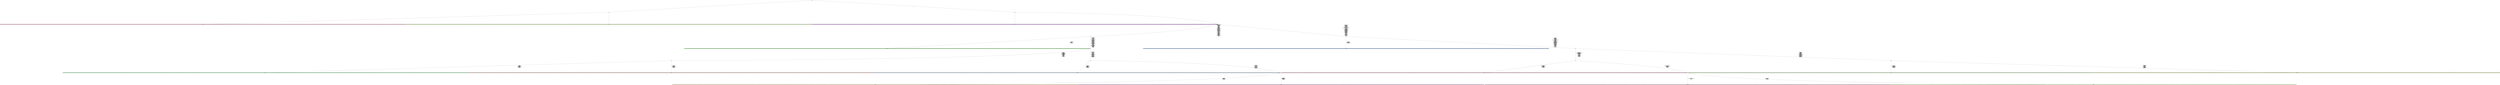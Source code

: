 graph Tree {
node [shape=box, style="filled, rounded",color="black",penwidth="3",fontcolor="black",                 fontname=helvetica] ;
graph [ranksep="0 equally", splines=straight,                 bgcolor=transparent, dpi=200] ;
edge [fontname=helvetica, color=black] ;
0 [label="social work and counselling professionals
Prob: accountants:0.0 accounting and bookkeeping clerks:0.0 administrative and executive secretaries:0.0 agricultural and forestry production managers:0.1 agricultural technicians:0.0 aircraft engine mechanics and repairers:0.0 announcers on radio, television and other media:0.0 applications programmers:0.0 archivists and curators:0.0 armed forces occupations, other ranks:0.0 assemblers not elsewhere classified:0.0 audiologists and speech therapists:0.0 authors and related writers:0.0 bakers, pastry-cooks and confectionery makers:0.0 bank tellers and related clerks:0.0 bartenders:0.0 biologists, botanists, zoologists and related professionals:0.0 bookmakers, croupiers and related gaming workers:0.0 building and related electricians:0.0 building construction labourers:0.0 bus and tram drivers:0.0 business services agents not elsewhere classified:0.1 business services and administration managers not elsewhere classified:0.0 butchers, fishmongers and related food preparers:0.0 buyers:0.1 cartographers and surveyors:0.0 cashiers and ticket clerks:0.0 chefs:0.0 chemists:0.0 child care workers:0.0 civil engineers:0.0 cleaners and helpers in offices, hotels and other establishments:0.0 cleaning and housekeeping supervisors in offices, hotels and other establishments:0.0 clearing and forwarding agents:0.0 clerical support workers not elsewhere classified:0.0 commercial sales representatives:0.0 conference and event planners:0.0 contact centre information clerks:0.0 cooks:0.0 creative and performing artists not elsewhere classified:0.0 credit and loans officers:0.1 crop farm labourers:0.0 data entry clerks:0.0 dental assistants and therapists:0.0 dentists:0.0 dieticians and nutritionists:0.0 domestic cleaners and helpers:0.0 early childhood educators:0.0 education managers:0.0 electrical and electronic equipment assemblers:0.0 electrical engineers:0.0 field crop and vegetable growers:0.0 filing and copying clerks:0.0 finance managers:0.0 financial analysts:0.0 food and beverage tasters and graders:0.0 food and related products machine operators:0.0 food service counter attendants:0.0 general office clerks:0.0 government licensing officials:0.0 government social benefits officials:0.0 hairdressers:0.0 hand launderers and pressers:0.0 hand packers:0.0 handicraft workers in wood, basketry and related materials:0.0 health care assistants:0.0 health professionals not elsewhere classified:0.0 health services managers:0.0 heavy truck and lorry drivers:0.0 home-based personal care workers:0.0 hotel managers:0.0 hotel receptionists:0.0 human resource managers:0.0 information and communications technology operations technicians:0.0 information and communications technology service managers:0.0 information and communications technology user support technicians:0.0 insurance representatives:0.0 interior designers and decorators:0.0 kitchen helpers:0.0 laundry machine operators:0.0 lawyers:0.0 librarians and related information professionals:0.0 library clerks:0.0 life science technicians (excluding medical):0.0 lifting truck operators:0.0 locomotive engine drivers and related workers:0.0 mail carriers and sorting clerks:0.0 management and organization analysts:0.0 managing directors and chief executives:0.0 manufacturing labourers not elsewhere classified:0.0 manufacturing managers:0.0 manufacturing supervisors:0.0 mechanical engineering technicians:0.0 medical and pathology laboratory technicians:0.0 medical and pharmaceutical technicians:0.0 medical assistants:0.0 medical imaging and therapeutic equipment technicians:0.0 medical records and health information technicians:0.0 medical secretaries:0.0 messengers, package deliverers and luggage porters:0.0 metal finishing, plating and coating machine operators:0.0 midwifery professionals:0.0 miners and quarriers:0.0 motor vehicle mechanics and repairers:0.0 nursing associate professionals:0.0 nursing professionals:0.0 office supervisors:0.0 optometrists and ophthalmic opticians:0.0 packing, bottling and labelling machine operators:0.0 painters and related workers:0.0 payroll clerks:0.0 personal care workers in health services not elsewhere classified:0.0 personal service workers:0.0 personal services workers not elsewhere classified:0.0 personnel and careers professionals:0.0 pet groomers and animal care workers:0.0 pharmacists:0.0 photographers:0.0 photographic products machine operators:0.0 police inspectors and detectives:0.1 pre-press technicians:0.0 primary school teachers:0.0 print finishing and binding workers:0.0 prison guards:0.0 product graders and testers (excluding foods and beverages):0.0 production clerks:0.0 protective services workers not elsewhere classified:0.0 pulp and papermaking plant operators:0.0 real estate agents and property managers:0.0 receptionists (general):0.0 religious associate professionals:0.0 religious professionals:0.0 restaurant managers:0.0 rubber products machine operators:0.0 sales and marketing managers:0.0 sales workers:0.0 sales workers not elsewhere classified:0.0 secondary education teachers:0.0 security guards:0.0 service station attendants:0.0 sewing machine operators:0.0 sewing, embroidery and related workers:0.0 shoemakers and related workers:0.0 shoemaking and related machine operators:0.0 shop sales assistants:0.0 shop supervisors:0.0 sign writers, decorative painters, engravers and etchers:0.0 social work and counselling professionals:0.2 social work associate professionals:0.0 sociologists, anthropologists and related professionals:0.0 software developers:0.0 special needs teachers:0.0 specialist medical practitioners:0.0 sports, recreation and cultural centre managers:0.0 stationary plant and machine operators:0.0 statistical, finance and insurance clerks:0.0 stock clerks:0.0 supply, distribution and related managers:0.0 survey and market research interviewers:0.0 teachers' aides:0.0 teaching professionals not elsewhere classified:0.0 telephone switchboard operators:0.0 textile, fur and leather products machine operators not elsewhere classified:0.0 translators, interpreters and other linguists:0.0 travel attendants and travel stewards:0.0 travel consultants and clerks:0.0 travel guides:0.0 university and higher education teachers:0.0 valuers and loss assessors:0.0 visual artists:0.0 waiters:0.0 weaving and knitting machine operators:0.0 welders and flamecutters:0.0
Frac: 0.041", fillcolor="#e596ad"] ;
1 [label="MASEI10", fillcolor="#c7c296"] ;
2 [label="accountants
Prob: accountants:0.2 accounting and bookkeeping clerks:0.0 administrative and executive secretaries:0.0 agricultural and forestry production managers:0.0 agricultural technicians:0.0 aircraft engine mechanics and repairers:0.0 announcers on radio, television and other media:0.0 applications programmers:0.0 archivists and curators:0.0 armed forces occupations, other ranks:0.0 assemblers not elsewhere classified:0.0 audiologists and speech therapists:0.0 authors and related writers:0.0 bakers, pastry-cooks and confectionery makers:0.0 bank tellers and related clerks:0.0 bartenders:0.0 biologists, botanists, zoologists and related professionals:0.0 bookmakers, croupiers and related gaming workers:0.0 building and related electricians:0.0 building construction labourers:0.0 bus and tram drivers:0.0 business services agents not elsewhere classified:0.0 business services and administration managers not elsewhere classified:0.1 butchers, fishmongers and related food preparers:0.0 buyers:0.0 cartographers and surveyors:0.0 cashiers and ticket clerks:0.0 chefs:0.0 chemists:0.0 child care workers:0.0 civil engineers:0.0 cleaners and helpers in offices, hotels and other establishments:0.0 cleaning and housekeeping supervisors in offices, hotels and other establishments:0.0 clearing and forwarding agents:0.0 clerical support workers not elsewhere classified:0.0 commercial sales representatives:0.0 conference and event planners:0.0 contact centre information clerks:0.0 cooks:0.0 creative and performing artists not elsewhere classified:0.0 credit and loans officers:0.0 crop farm labourers:0.0 data entry clerks:0.0 dental assistants and therapists:0.0 dentists:0.0 dieticians and nutritionists:0.0 domestic cleaners and helpers:0.0 early childhood educators:0.0 education managers:0.1 electrical and electronic equipment assemblers:0.0 electrical engineers:0.0 field crop and vegetable growers:0.0 filing and copying clerks:0.0 finance managers:0.1 financial analysts:0.0 food and beverage tasters and graders:0.0 food and related products machine operators:0.0 food service counter attendants:0.0 general office clerks:0.0 government licensing officials:0.0 government social benefits officials:0.0 hairdressers:0.0 hand launderers and pressers:0.0 hand packers:0.0 handicraft workers in wood, basketry and related materials:0.0 health care assistants:0.0 health professionals not elsewhere classified:0.0 health services managers:0.1 heavy truck and lorry drivers:0.0 home-based personal care workers:0.0 hotel managers:0.0 hotel receptionists:0.0 human resource managers:0.0 information and communications technology operations technicians:0.0 information and communications technology service managers:0.0 information and communications technology user support technicians:0.0 insurance representatives:0.0 interior designers and decorators:0.0 kitchen helpers:0.0 laundry machine operators:0.0 lawyers:0.0 librarians and related information professionals:0.0 library clerks:0.0 life science technicians (excluding medical):0.0 lifting truck operators:0.0 locomotive engine drivers and related workers:0.0 mail carriers and sorting clerks:0.0 management and organization analysts:0.0 managing directors and chief executives:0.0 manufacturing labourers not elsewhere classified:0.0 manufacturing managers:0.0 manufacturing supervisors:0.0 mechanical engineering technicians:0.0 medical and pathology laboratory technicians:0.0 medical and pharmaceutical technicians:0.0 medical assistants:0.0 medical imaging and therapeutic equipment technicians:0.0 medical records and health information technicians:0.0 medical secretaries:0.0 messengers, package deliverers and luggage porters:0.0 metal finishing, plating and coating machine operators:0.0 midwifery professionals:0.0 miners and quarriers:0.0 motor vehicle mechanics and repairers:0.0 nursing associate professionals:0.0 nursing professionals:0.0 office supervisors:0.0 optometrists and ophthalmic opticians:0.0 packing, bottling and labelling machine operators:0.0 painters and related workers:0.0 payroll clerks:0.0 personal care workers in health services not elsewhere classified:0.0 personal service workers:0.0 personal services workers not elsewhere classified:0.0 personnel and careers professionals:0.0 pet groomers and animal care workers:0.0 pharmacists:0.0 photographers:0.0 photographic products machine operators:0.0 police inspectors and detectives:0.0 pre-press technicians:0.0 primary school teachers:0.0 print finishing and binding workers:0.0 prison guards:0.0 product graders and testers (excluding foods and beverages):0.0 production clerks:0.0 protective services workers not elsewhere classified:0.0 pulp and papermaking plant operators:0.0 real estate agents and property managers:0.0 receptionists (general):0.0 religious associate professionals:0.0 religious professionals:0.0 restaurant managers:0.0 rubber products machine operators:0.0 sales and marketing managers:0.0 sales workers:0.0 sales workers not elsewhere classified:0.0 secondary education teachers:0.0 security guards:0.0 service station attendants:0.0 sewing machine operators:0.0 sewing, embroidery and related workers:0.0 shoemakers and related workers:0.0 shoemaking and related machine operators:0.0 shop sales assistants:0.0 shop supervisors:0.0 sign writers, decorative painters, engravers and etchers:0.0 social work and counselling professionals:0.0 social work associate professionals:0.0 sociologists, anthropologists and related professionals:0.0 software developers:0.0 special needs teachers:0.0 specialist medical practitioners:0.0 sports, recreation and cultural centre managers:0.0 stationary plant and machine operators:0.0 statistical, finance and insurance clerks:0.0 stock clerks:0.0 supply, distribution and related managers:0.0 survey and market research interviewers:0.0 teachers' aides:0.0 teaching professionals not elsewhere classified:0.0 telephone switchboard operators:0.0 textile, fur and leather products machine operators not elsewhere classified:0.0 translators, interpreters and other linguists:0.0 travel attendants and travel stewards:0.0 travel consultants and clerks:0.0 travel guides:0.0 university and higher education teachers:0.1 valuers and loss assessors:0.0 visual artists:0.0 waiters:0.0 weaving and knitting machine operators:0.0 welders and flamecutters:0.0
Frac: 0.085", fillcolor="#b8d78b"] ;
3 [label="MAOCC10", fillcolor="#b8b7a9"] ;
4 [label="shop supervisors
Prob: accountants:0.0 accounting and bookkeeping clerks:0.0 administrative and executive secretaries:0.0 agricultural and forestry production managers:0.0 agricultural technicians:0.0 aircraft engine mechanics and repairers:0.0 announcers on radio, television and other media:0.0 applications programmers:0.0 archivists and curators:0.0 armed forces occupations, other ranks:0.0 assemblers not elsewhere classified:0.0 audiologists and speech therapists:0.0 authors and related writers:0.0 bakers, pastry-cooks and confectionery makers:0.0 bank tellers and related clerks:0.0 bartenders:0.0 biologists, botanists, zoologists and related professionals:0.0 bookmakers, croupiers and related gaming workers:0.0 building and related electricians:0.0 building construction labourers:0.0 bus and tram drivers:0.0 business services agents not elsewhere classified:0.0 business services and administration managers not elsewhere classified:0.0 butchers, fishmongers and related food preparers:0.0 buyers:0.0 cartographers and surveyors:0.0 cashiers and ticket clerks:0.0 chefs:0.0 chemists:0.0 child care workers:0.0 civil engineers:0.0 cleaners and helpers in offices, hotels and other establishments:0.0 cleaning and housekeeping supervisors in offices, hotels and other establishments:0.0 clearing and forwarding agents:0.0 clerical support workers not elsewhere classified:0.0 commercial sales representatives:0.0 conference and event planners:0.0 contact centre information clerks:0.0 cooks:0.1 creative and performing artists not elsewhere classified:0.0 credit and loans officers:0.0 crop farm labourers:0.0 data entry clerks:0.0 dental assistants and therapists:0.0 dentists:0.0 dieticians and nutritionists:0.0 domestic cleaners and helpers:0.0 early childhood educators:0.0 education managers:0.0 electrical and electronic equipment assemblers:0.0 electrical engineers:0.0 field crop and vegetable growers:0.0 filing and copying clerks:0.0 finance managers:0.0 financial analysts:0.0 food and beverage tasters and graders:0.0 food and related products machine operators:0.0 food service counter attendants:0.0 general office clerks:0.0 government licensing officials:0.0 government social benefits officials:0.0 hairdressers:0.0 hand launderers and pressers:0.0 hand packers:0.0 handicraft workers in wood, basketry and related materials:0.0 health care assistants:0.0 health professionals not elsewhere classified:0.0 health services managers:0.0 heavy truck and lorry drivers:0.0 home-based personal care workers:0.0 hotel managers:0.0 hotel receptionists:0.0 human resource managers:0.0 information and communications technology operations technicians:0.0 information and communications technology service managers:0.0 information and communications technology user support technicians:0.0 insurance representatives:0.0 interior designers and decorators:0.0 kitchen helpers:0.0 laundry machine operators:0.0 lawyers:0.0 librarians and related information professionals:0.0 library clerks:0.0 life science technicians (excluding medical):0.0 lifting truck operators:0.0 locomotive engine drivers and related workers:0.0 mail carriers and sorting clerks:0.0 management and organization analysts:0.0 managing directors and chief executives:0.1 manufacturing labourers not elsewhere classified:0.0 manufacturing managers:0.0 manufacturing supervisors:0.0 mechanical engineering technicians:0.0 medical and pathology laboratory technicians:0.0 medical and pharmaceutical technicians:0.0 medical assistants:0.0 medical imaging and therapeutic equipment technicians:0.0 medical records and health information technicians:0.0 medical secretaries:0.0 messengers, package deliverers and luggage porters:0.0 metal finishing, plating and coating machine operators:0.0 midwifery professionals:0.0 miners and quarriers:0.0 motor vehicle mechanics and repairers:0.0 nursing associate professionals:0.0 nursing professionals:0.0 office supervisors:0.3 optometrists and ophthalmic opticians:0.0 packing, bottling and labelling machine operators:0.0 painters and related workers:0.0 payroll clerks:0.0 personal care workers in health services not elsewhere classified:0.0 personal service workers:0.0 personal services workers not elsewhere classified:0.0 personnel and careers professionals:0.0 pet groomers and animal care workers:0.0 pharmacists:0.0 photographers:0.0 photographic products machine operators:0.0 police inspectors and detectives:0.0 pre-press technicians:0.0 primary school teachers:0.0 print finishing and binding workers:0.0 prison guards:0.0 product graders and testers (excluding foods and beverages):0.0 production clerks:0.0 protective services workers not elsewhere classified:0.0 pulp and papermaking plant operators:0.0 real estate agents and property managers:0.0 receptionists (general):0.0 religious associate professionals:0.0 religious professionals:0.0 restaurant managers:0.0 rubber products machine operators:0.0 sales and marketing managers:0.0 sales workers:0.1 sales workers not elsewhere classified:0.0 secondary education teachers:0.0 security guards:0.0 service station attendants:0.0 sewing machine operators:0.0 sewing, embroidery and related workers:0.0 shoemakers and related workers:0.0 shoemaking and related machine operators:0.0 shop sales assistants:0.0 shop supervisors:0.3 sign writers, decorative painters, engravers and etchers:0.0 social work and counselling professionals:0.0 social work associate professionals:0.0 sociologists, anthropologists and related professionals:0.0 software developers:0.0 special needs teachers:0.0 specialist medical practitioners:0.0 sports, recreation and cultural centre managers:0.0 stationary plant and machine operators:0.0 statistical, finance and insurance clerks:0.0 stock clerks:0.0 supply, distribution and related managers:0.0 survey and market research interviewers:0.0 teachers' aides:0.0 teaching professionals not elsewhere classified:0.0 telephone switchboard operators:0.0 textile, fur and leather products machine operators not elsewhere classified:0.0 translators, interpreters and other linguists:0.0 travel attendants and travel stewards:0.0 travel consultants and clerks:0.0 travel guides:0.0 university and higher education teachers:0.0 valuers and loss assessors:0.0 visual artists:0.0 waiters:0.0 weaving and knitting machine operators:0.0 welders and flamecutters:0.0
Frac: 0.043", fillcolor="#ba79d3"] ;
5 [label="MAISCO88", fillcolor="#b6b6ac"] ;
6 [label="domestic cleaners and helpers
Prob: accountants:0.0 accounting and bookkeeping clerks:0.0 administrative and executive secretaries:0.1 agricultural and forestry production managers:0.0 agricultural technicians:0.0 aircraft engine mechanics and repairers:0.0 announcers on radio, television and other media:0.0 applications programmers:0.0 archivists and curators:0.0 armed forces occupations, other ranks:0.0 assemblers not elsewhere classified:0.0 audiologists and speech therapists:0.0 authors and related writers:0.0 bakers, pastry-cooks and confectionery makers:0.0 bank tellers and related clerks:0.0 bartenders:0.0 biologists, botanists, zoologists and related professionals:0.0 bookmakers, croupiers and related gaming workers:0.0 building and related electricians:0.0 building construction labourers:0.0 bus and tram drivers:0.0 business services agents not elsewhere classified:0.0 business services and administration managers not elsewhere classified:0.0 butchers, fishmongers and related food preparers:0.0 buyers:0.0 cartographers and surveyors:0.0 cashiers and ticket clerks:0.0 chefs:0.0 chemists:0.0 child care workers:0.1 civil engineers:0.0 cleaners and helpers in offices, hotels and other establishments:0.0 cleaning and housekeeping supervisors in offices, hotels and other establishments:0.0 clearing and forwarding agents:0.0 clerical support workers not elsewhere classified:0.0 commercial sales representatives:0.0 conference and event planners:0.0 contact centre information clerks:0.0 cooks:0.0 creative and performing artists not elsewhere classified:0.0 credit and loans officers:0.0 crop farm labourers:0.0 data entry clerks:0.0 dental assistants and therapists:0.0 dentists:0.0 dieticians and nutritionists:0.0 domestic cleaners and helpers:0.4 early childhood educators:0.0 education managers:0.0 electrical and electronic equipment assemblers:0.0 electrical engineers:0.0 field crop and vegetable growers:0.0 filing and copying clerks:0.0 finance managers:0.0 financial analysts:0.0 food and beverage tasters and graders:0.0 food and related products machine operators:0.0 food service counter attendants:0.0 general office clerks:0.0 government licensing officials:0.0 government social benefits officials:0.0 hairdressers:0.0 hand launderers and pressers:0.0 hand packers:0.0 handicraft workers in wood, basketry and related materials:0.0 health care assistants:0.0 health professionals not elsewhere classified:0.0 health services managers:0.0 heavy truck and lorry drivers:0.0 home-based personal care workers:0.0 hotel managers:0.0 hotel receptionists:0.0 human resource managers:0.0 information and communications technology operations technicians:0.0 information and communications technology service managers:0.0 information and communications technology user support technicians:0.0 insurance representatives:0.0 interior designers and decorators:0.0 kitchen helpers:0.0 laundry machine operators:0.0 lawyers:0.0 librarians and related information professionals:0.0 library clerks:0.0 life science technicians (excluding medical):0.0 lifting truck operators:0.0 locomotive engine drivers and related workers:0.0 mail carriers and sorting clerks:0.0 management and organization analysts:0.0 managing directors and chief executives:0.0 manufacturing labourers not elsewhere classified:0.1 manufacturing managers:0.0 manufacturing supervisors:0.0 mechanical engineering technicians:0.0 medical and pathology laboratory technicians:0.0 medical and pharmaceutical technicians:0.0 medical assistants:0.0 medical imaging and therapeutic equipment technicians:0.0 medical records and health information technicians:0.0 medical secretaries:0.0 messengers, package deliverers and luggage porters:0.0 metal finishing, plating and coating machine operators:0.0 midwifery professionals:0.0 miners and quarriers:0.0 motor vehicle mechanics and repairers:0.0 nursing associate professionals:0.0 nursing professionals:0.0 office supervisors:0.0 optometrists and ophthalmic opticians:0.0 packing, bottling and labelling machine operators:0.0 painters and related workers:0.0 payroll clerks:0.0 personal care workers in health services not elsewhere classified:0.0 personal service workers:0.0 personal services workers not elsewhere classified:0.0 personnel and careers professionals:0.0 pet groomers and animal care workers:0.0 pharmacists:0.0 photographers:0.0 photographic products machine operators:0.0 police inspectors and detectives:0.0 pre-press technicians:0.0 primary school teachers:0.0 print finishing and binding workers:0.0 prison guards:0.0 product graders and testers (excluding foods and beverages):0.0 production clerks:0.0 protective services workers not elsewhere classified:0.0 pulp and papermaking plant operators:0.0 real estate agents and property managers:0.0 receptionists (general):0.0 religious associate professionals:0.0 religious professionals:0.0 restaurant managers:0.0 rubber products machine operators:0.0 sales and marketing managers:0.0 sales workers:0.0 sales workers not elsewhere classified:0.0 secondary education teachers:0.0 security guards:0.0 service station attendants:0.0 sewing machine operators:0.0 sewing, embroidery and related workers:0.0 shoemakers and related workers:0.0 shoemaking and related machine operators:0.0 shop sales assistants:0.0 shop supervisors:0.0 sign writers, decorative painters, engravers and etchers:0.0 social work and counselling professionals:0.0 social work associate professionals:0.0 sociologists, anthropologists and related professionals:0.0 software developers:0.0 special needs teachers:0.0 specialist medical practitioners:0.0 sports, recreation and cultural centre managers:0.0 stationary plant and machine operators:0.0 statistical, finance and insurance clerks:0.0 stock clerks:0.0 supply, distribution and related managers:0.0 survey and market research interviewers:0.0 teachers' aides:0.0 teaching professionals not elsewhere classified:0.0 telephone switchboard operators:0.0 textile, fur and leather products machine operators not elsewhere classified:0.0 translators, interpreters and other linguists:0.0 travel attendants and travel stewards:0.0 travel consultants and clerks:0.0 travel guides:0.0 university and higher education teachers:0.0 valuers and loss assessors:0.0 visual artists:0.0 waiters:0.0 weaving and knitting machine operators:0.0 welders and flamecutters:0.0
Frac: 0.048", fillcolor="#8edd7e"] ;
7 [label="MAIND10", fillcolor="#b3bea5"] ;
8 [label="domestic cleaners and helpers
Prob: accountants:0.0 accounting and bookkeeping clerks:0.0 administrative and executive secretaries:0.1 agricultural and forestry production managers:0.0 agricultural technicians:0.0 aircraft engine mechanics and repairers:0.0 announcers on radio, television and other media:0.0 applications programmers:0.0 archivists and curators:0.0 armed forces occupations, other ranks:0.0 assemblers not elsewhere classified:0.0 audiologists and speech therapists:0.0 authors and related writers:0.0 bakers, pastry-cooks and confectionery makers:0.0 bank tellers and related clerks:0.0 bartenders:0.0 biologists, botanists, zoologists and related professionals:0.0 bookmakers, croupiers and related gaming workers:0.0 building and related electricians:0.0 building construction labourers:0.0 bus and tram drivers:0.0 business services agents not elsewhere classified:0.0 business services and administration managers not elsewhere classified:0.0 butchers, fishmongers and related food preparers:0.0 buyers:0.0 cartographers and surveyors:0.0 cashiers and ticket clerks:0.0 chefs:0.0 chemists:0.0 child care workers:0.0 civil engineers:0.0 cleaners and helpers in offices, hotels and other establishments:0.0 cleaning and housekeeping supervisors in offices, hotels and other establishments:0.0 clearing and forwarding agents:0.0 clerical support workers not elsewhere classified:0.0 commercial sales representatives:0.0 conference and event planners:0.0 contact centre information clerks:0.0 cooks:0.0 creative and performing artists not elsewhere classified:0.0 credit and loans officers:0.0 crop farm labourers:0.0 data entry clerks:0.0 dental assistants and therapists:0.0 dentists:0.0 dieticians and nutritionists:0.0 domestic cleaners and helpers:0.3 early childhood educators:0.0 education managers:0.0 electrical and electronic equipment assemblers:0.0 electrical engineers:0.0 field crop and vegetable growers:0.0 filing and copying clerks:0.0 finance managers:0.0 financial analysts:0.0 food and beverage tasters and graders:0.0 food and related products machine operators:0.0 food service counter attendants:0.0 general office clerks:0.0 government licensing officials:0.0 government social benefits officials:0.0 hairdressers:0.0 hand launderers and pressers:0.0 hand packers:0.0 handicraft workers in wood, basketry and related materials:0.0 health care assistants:0.0 health professionals not elsewhere classified:0.0 health services managers:0.0 heavy truck and lorry drivers:0.0 home-based personal care workers:0.0 hotel managers:0.0 hotel receptionists:0.0 human resource managers:0.0 information and communications technology operations technicians:0.0 information and communications technology service managers:0.0 information and communications technology user support technicians:0.0 insurance representatives:0.0 interior designers and decorators:0.1 kitchen helpers:0.0 laundry machine operators:0.0 lawyers:0.0 librarians and related information professionals:0.0 library clerks:0.0 life science technicians (excluding medical):0.0 lifting truck operators:0.0 locomotive engine drivers and related workers:0.0 mail carriers and sorting clerks:0.0 management and organization analysts:0.0 managing directors and chief executives:0.0 manufacturing labourers not elsewhere classified:0.0 manufacturing managers:0.0 manufacturing supervisors:0.0 mechanical engineering technicians:0.0 medical and pathology laboratory technicians:0.0 medical and pharmaceutical technicians:0.0 medical assistants:0.0 medical imaging and therapeutic equipment technicians:0.0 medical records and health information technicians:0.0 medical secretaries:0.0 messengers, package deliverers and luggage porters:0.0 metal finishing, plating and coating machine operators:0.0 midwifery professionals:0.0 miners and quarriers:0.0 motor vehicle mechanics and repairers:0.0 nursing associate professionals:0.0 nursing professionals:0.0 office supervisors:0.0 optometrists and ophthalmic opticians:0.0 packing, bottling and labelling machine operators:0.0 painters and related workers:0.0 payroll clerks:0.0 personal care workers in health services not elsewhere classified:0.0 personal service workers:0.0 personal services workers not elsewhere classified:0.0 personnel and careers professionals:0.0 pet groomers and animal care workers:0.0 pharmacists:0.0 photographers:0.0 photographic products machine operators:0.0 police inspectors and detectives:0.0 pre-press technicians:0.0 primary school teachers:0.0 print finishing and binding workers:0.0 prison guards:0.0 product graders and testers (excluding foods and beverages):0.0 production clerks:0.0 protective services workers not elsewhere classified:0.0 pulp and papermaking plant operators:0.0 real estate agents and property managers:0.0 receptionists (general):0.0 religious associate professionals:0.0 religious professionals:0.0 restaurant managers:0.0 rubber products machine operators:0.0 sales and marketing managers:0.0 sales workers:0.0 sales workers not elsewhere classified:0.0 secondary education teachers:0.0 security guards:0.0 service station attendants:0.0 sewing machine operators:0.0 sewing, embroidery and related workers:0.0 shoemakers and related workers:0.0 shoemaking and related machine operators:0.0 shop sales assistants:0.0 shop supervisors:0.0 sign writers, decorative painters, engravers and etchers:0.0 social work and counselling professionals:0.0 social work associate professionals:0.0 sociologists, anthropologists and related professionals:0.0 software developers:0.0 special needs teachers:0.0 specialist medical practitioners:0.0 sports, recreation and cultural centre managers:0.0 stationary plant and machine operators:0.0 statistical, finance and insurance clerks:0.0 stock clerks:0.0 supply, distribution and related managers:0.0 survey and market research interviewers:0.0 teachers' aides:0.0 teaching professionals not elsewhere classified:0.0 telephone switchboard operators:0.0 textile, fur and leather products machine operators not elsewhere classified:0.0 translators, interpreters and other linguists:0.0 travel attendants and travel stewards:0.0 travel consultants and clerks:0.0 travel guides:0.0 university and higher education teachers:0.0 valuers and loss assessors:0.0 visual artists:0.0 waiters:0.0 weaving and knitting machine operators:0.0 welders and flamecutters:0.0
Frac: 0.065", fillcolor="#8cd99a"] ;
9 [label="MAIND10", fillcolor="#afc29f"] ;
10 [label="shop sales assistants
Prob: accountants:0.0 accounting and bookkeeping clerks:0.0 administrative and executive secretaries:0.1 agricultural and forestry production managers:0.0 agricultural technicians:0.0 aircraft engine mechanics and repairers:0.0 announcers on radio, television and other media:0.0 applications programmers:0.0 archivists and curators:0.0 armed forces occupations, other ranks:0.0 assemblers not elsewhere classified:0.0 audiologists and speech therapists:0.0 authors and related writers:0.0 bakers, pastry-cooks and confectionery makers:0.0 bank tellers and related clerks:0.0 bartenders:0.0 biologists, botanists, zoologists and related professionals:0.0 bookmakers, croupiers and related gaming workers:0.0 building and related electricians:0.0 building construction labourers:0.0 bus and tram drivers:0.0 business services agents not elsewhere classified:0.0 business services and administration managers not elsewhere classified:0.0 butchers, fishmongers and related food preparers:0.0 buyers:0.0 cartographers and surveyors:0.0 cashiers and ticket clerks:0.1 chefs:0.0 chemists:0.0 child care workers:0.0 civil engineers:0.0 cleaners and helpers in offices, hotels and other establishments:0.0 cleaning and housekeeping supervisors in offices, hotels and other establishments:0.0 clearing and forwarding agents:0.0 clerical support workers not elsewhere classified:0.0 commercial sales representatives:0.0 conference and event planners:0.0 contact centre information clerks:0.0 cooks:0.0 creative and performing artists not elsewhere classified:0.0 credit and loans officers:0.0 crop farm labourers:0.0 data entry clerks:0.0 dental assistants and therapists:0.1 dentists:0.0 dieticians and nutritionists:0.0 domestic cleaners and helpers:0.0 early childhood educators:0.0 education managers:0.0 electrical and electronic equipment assemblers:0.0 electrical engineers:0.0 field crop and vegetable growers:0.0 filing and copying clerks:0.0 finance managers:0.0 financial analysts:0.0 food and beverage tasters and graders:0.0 food and related products machine operators:0.0 food service counter attendants:0.0 general office clerks:0.0 government licensing officials:0.0 government social benefits officials:0.0 hairdressers:0.0 hand launderers and pressers:0.0 hand packers:0.0 handicraft workers in wood, basketry and related materials:0.0 health care assistants:0.0 health professionals not elsewhere classified:0.0 health services managers:0.0 heavy truck and lorry drivers:0.0 home-based personal care workers:0.0 hotel managers:0.0 hotel receptionists:0.0 human resource managers:0.0 information and communications technology operations technicians:0.0 information and communications technology service managers:0.0 information and communications technology user support technicians:0.0 insurance representatives:0.0 interior designers and decorators:0.0 kitchen helpers:0.0 laundry machine operators:0.0 lawyers:0.0 librarians and related information professionals:0.0 library clerks:0.0 life science technicians (excluding medical):0.0 lifting truck operators:0.0 locomotive engine drivers and related workers:0.0 mail carriers and sorting clerks:0.0 management and organization analysts:0.0 managing directors and chief executives:0.0 manufacturing labourers not elsewhere classified:0.0 manufacturing managers:0.0 manufacturing supervisors:0.0 mechanical engineering technicians:0.0 medical and pathology laboratory technicians:0.0 medical and pharmaceutical technicians:0.0 medical assistants:0.0 medical imaging and therapeutic equipment technicians:0.0 medical records and health information technicians:0.0 medical secretaries:0.0 messengers, package deliverers and luggage porters:0.0 metal finishing, plating and coating machine operators:0.0 midwifery professionals:0.0 miners and quarriers:0.0 motor vehicle mechanics and repairers:0.0 nursing associate professionals:0.0 nursing professionals:0.0 office supervisors:0.0 optometrists and ophthalmic opticians:0.0 packing, bottling and labelling machine operators:0.0 painters and related workers:0.0 payroll clerks:0.0 personal care workers in health services not elsewhere classified:0.0 personal service workers:0.0 personal services workers not elsewhere classified:0.0 personnel and careers professionals:0.0 pet groomers and animal care workers:0.0 pharmacists:0.0 photographers:0.0 photographic products machine operators:0.0 police inspectors and detectives:0.0 pre-press technicians:0.0 primary school teachers:0.0 print finishing and binding workers:0.0 prison guards:0.0 product graders and testers (excluding foods and beverages):0.0 production clerks:0.0 protective services workers not elsewhere classified:0.0 pulp and papermaking plant operators:0.0 real estate agents and property managers:0.0 receptionists (general):0.0 religious associate professionals:0.0 religious professionals:0.0 restaurant managers:0.0 rubber products machine operators:0.0 sales and marketing managers:0.0 sales workers:0.0 sales workers not elsewhere classified:0.0 secondary education teachers:0.0 security guards:0.0 service station attendants:0.0 sewing machine operators:0.0 sewing, embroidery and related workers:0.0 shoemakers and related workers:0.0 shoemaking and related machine operators:0.0 shop sales assistants:0.3 shop supervisors:0.0 sign writers, decorative painters, engravers and etchers:0.0 social work and counselling professionals:0.0 social work associate professionals:0.0 sociologists, anthropologists and related professionals:0.0 software developers:0.0 special needs teachers:0.0 specialist medical practitioners:0.0 sports, recreation and cultural centre managers:0.0 stationary plant and machine operators:0.0 statistical, finance and insurance clerks:0.0 stock clerks:0.0 supply, distribution and related managers:0.0 survey and market research interviewers:0.0 teachers' aides:0.0 teaching professionals not elsewhere classified:0.0 telephone switchboard operators:0.0 textile, fur and leather products machine operators not elsewhere classified:0.0 translators, interpreters and other linguists:0.0 travel attendants and travel stewards:0.0 travel consultants and clerks:0.0 travel guides:0.0 university and higher education teachers:0.0 valuers and loss assessors:0.0 visual artists:0.0 waiters:0.0 weaving and knitting machine operators:0.0 welders and flamecutters:0.0
Frac: 0.071", fillcolor="#cfaea4"] ;
11 [label="MAIND10", fillcolor="#b9b9ab"] ;
12 [label="health care assistants
Prob: accountants:0.0 accounting and bookkeeping clerks:0.0 administrative and executive secretaries:0.1 agricultural and forestry production managers:0.0 agricultural technicians:0.0 aircraft engine mechanics and repairers:0.0 announcers on radio, television and other media:0.0 applications programmers:0.0 archivists and curators:0.0 armed forces occupations, other ranks:0.0 assemblers not elsewhere classified:0.0 audiologists and speech therapists:0.0 authors and related writers:0.0 bakers, pastry-cooks and confectionery makers:0.0 bank tellers and related clerks:0.0 bartenders:0.0 biologists, botanists, zoologists and related professionals:0.0 bookmakers, croupiers and related gaming workers:0.0 building and related electricians:0.0 building construction labourers:0.0 bus and tram drivers:0.0 business services agents not elsewhere classified:0.0 business services and administration managers not elsewhere classified:0.0 butchers, fishmongers and related food preparers:0.0 buyers:0.0 cartographers and surveyors:0.0 cashiers and ticket clerks:0.0 chefs:0.0 chemists:0.0 child care workers:0.0 civil engineers:0.0 cleaners and helpers in offices, hotels and other establishments:0.0 cleaning and housekeeping supervisors in offices, hotels and other establishments:0.0 clearing and forwarding agents:0.0 clerical support workers not elsewhere classified:0.0 commercial sales representatives:0.0 conference and event planners:0.0 contact centre information clerks:0.0 cooks:0.0 creative and performing artists not elsewhere classified:0.0 credit and loans officers:0.0 crop farm labourers:0.0 data entry clerks:0.0 dental assistants and therapists:0.0 dentists:0.0 dieticians and nutritionists:0.0 domestic cleaners and helpers:0.0 early childhood educators:0.0 education managers:0.0 electrical and electronic equipment assemblers:0.0 electrical engineers:0.0 field crop and vegetable growers:0.0 filing and copying clerks:0.0 finance managers:0.0 financial analysts:0.0 food and beverage tasters and graders:0.0 food and related products machine operators:0.0 food service counter attendants:0.0 general office clerks:0.0 government licensing officials:0.0 government social benefits officials:0.0 hairdressers:0.0 hand launderers and pressers:0.0 hand packers:0.0 handicraft workers in wood, basketry and related materials:0.0 health care assistants:0.2 health professionals not elsewhere classified:0.0 health services managers:0.0 heavy truck and lorry drivers:0.0 home-based personal care workers:0.0 hotel managers:0.0 hotel receptionists:0.0 human resource managers:0.0 information and communications technology operations technicians:0.0 information and communications technology service managers:0.0 information and communications technology user support technicians:0.0 insurance representatives:0.0 interior designers and decorators:0.0 kitchen helpers:0.0 laundry machine operators:0.0 lawyers:0.0 librarians and related information professionals:0.0 library clerks:0.0 life science technicians (excluding medical):0.0 lifting truck operators:0.0 locomotive engine drivers and related workers:0.0 mail carriers and sorting clerks:0.0 management and organization analysts:0.0 managing directors and chief executives:0.0 manufacturing labourers not elsewhere classified:0.0 manufacturing managers:0.0 manufacturing supervisors:0.0 mechanical engineering technicians:0.0 medical and pathology laboratory technicians:0.0 medical and pharmaceutical technicians:0.0 medical assistants:0.0 medical imaging and therapeutic equipment technicians:0.0 medical records and health information technicians:0.0 medical secretaries:0.0 messengers, package deliverers and luggage porters:0.0 metal finishing, plating and coating machine operators:0.0 midwifery professionals:0.0 miners and quarriers:0.0 motor vehicle mechanics and repairers:0.0 nursing associate professionals:0.0 nursing professionals:0.1 office supervisors:0.0 optometrists and ophthalmic opticians:0.0 packing, bottling and labelling machine operators:0.0 painters and related workers:0.0 payroll clerks:0.0 personal care workers in health services not elsewhere classified:0.0 personal service workers:0.0 personal services workers not elsewhere classified:0.0 personnel and careers professionals:0.0 pet groomers and animal care workers:0.0 pharmacists:0.0 photographers:0.0 photographic products machine operators:0.0 police inspectors and detectives:0.0 pre-press technicians:0.0 primary school teachers:0.0 print finishing and binding workers:0.0 prison guards:0.0 product graders and testers (excluding foods and beverages):0.0 production clerks:0.0 protective services workers not elsewhere classified:0.0 pulp and papermaking plant operators:0.0 real estate agents and property managers:0.0 receptionists (general):0.0 religious associate professionals:0.0 religious professionals:0.0 restaurant managers:0.0 rubber products machine operators:0.0 sales and marketing managers:0.0 sales workers:0.0 sales workers not elsewhere classified:0.0 secondary education teachers:0.0 security guards:0.0 service station attendants:0.0 sewing machine operators:0.0 sewing, embroidery and related workers:0.1 shoemakers and related workers:0.0 shoemaking and related machine operators:0.0 shop sales assistants:0.0 shop supervisors:0.0 sign writers, decorative painters, engravers and etchers:0.0 social work and counselling professionals:0.0 social work associate professionals:0.0 sociologists, anthropologists and related professionals:0.0 software developers:0.0 special needs teachers:0.0 specialist medical practitioners:0.0 sports, recreation and cultural centre managers:0.0 stationary plant and machine operators:0.0 statistical, finance and insurance clerks:0.0 stock clerks:0.0 supply, distribution and related managers:0.0 survey and market research interviewers:0.0 teachers' aides:0.0 teaching professionals not elsewhere classified:0.0 telephone switchboard operators:0.0 textile, fur and leather products machine operators not elsewhere classified:0.0 translators, interpreters and other linguists:0.0 travel attendants and travel stewards:0.0 travel consultants and clerks:0.0 travel guides:0.0 university and higher education teachers:0.0 valuers and loss assessors:0.0 visual artists:0.0 waiters:0.0 weaving and knitting machine operators:0.0 welders and flamecutters:0.0
Frac: 0.068", fillcolor="#a5b7c5"] ;
13 [label="MAIND10", fillcolor="#c1b2b5"] ;
14 [label="child care workers
Prob: accountants:0.0 accounting and bookkeeping clerks:0.0 administrative and executive secretaries:0.0 agricultural and forestry production managers:0.0 agricultural technicians:0.0 aircraft engine mechanics and repairers:0.0 announcers on radio, television and other media:0.0 applications programmers:0.0 archivists and curators:0.0 armed forces occupations, other ranks:0.0 assemblers not elsewhere classified:0.0 audiologists and speech therapists:0.0 authors and related writers:0.0 bakers, pastry-cooks and confectionery makers:0.0 bank tellers and related clerks:0.0 bartenders:0.0 biologists, botanists, zoologists and related professionals:0.0 bookmakers, croupiers and related gaming workers:0.0 building and related electricians:0.0 building construction labourers:0.0 bus and tram drivers:0.1 business services agents not elsewhere classified:0.0 business services and administration managers not elsewhere classified:0.0 butchers, fishmongers and related food preparers:0.0 buyers:0.0 cartographers and surveyors:0.0 cashiers and ticket clerks:0.0 chefs:0.0 chemists:0.0 child care workers:0.3 civil engineers:0.0 cleaners and helpers in offices, hotels and other establishments:0.0 cleaning and housekeeping supervisors in offices, hotels and other establishments:0.0 clearing and forwarding agents:0.0 clerical support workers not elsewhere classified:0.0 commercial sales representatives:0.0 conference and event planners:0.0 contact centre information clerks:0.0 cooks:0.0 creative and performing artists not elsewhere classified:0.0 credit and loans officers:0.0 crop farm labourers:0.0 data entry clerks:0.0 dental assistants and therapists:0.0 dentists:0.0 dieticians and nutritionists:0.0 domestic cleaners and helpers:0.0 early childhood educators:0.0 education managers:0.0 electrical and electronic equipment assemblers:0.0 electrical engineers:0.0 field crop and vegetable growers:0.0 filing and copying clerks:0.0 finance managers:0.0 financial analysts:0.0 food and beverage tasters and graders:0.0 food and related products machine operators:0.0 food service counter attendants:0.0 general office clerks:0.0 government licensing officials:0.0 government social benefits officials:0.0 hairdressers:0.0 hand launderers and pressers:0.0 hand packers:0.0 handicraft workers in wood, basketry and related materials:0.0 health care assistants:0.0 health professionals not elsewhere classified:0.0 health services managers:0.0 heavy truck and lorry drivers:0.0 home-based personal care workers:0.0 hotel managers:0.0 hotel receptionists:0.0 human resource managers:0.0 information and communications technology operations technicians:0.0 information and communications technology service managers:0.0 information and communications technology user support technicians:0.0 insurance representatives:0.0 interior designers and decorators:0.0 kitchen helpers:0.0 laundry machine operators:0.0 lawyers:0.0 librarians and related information professionals:0.0 library clerks:0.0 life science technicians (excluding medical):0.0 lifting truck operators:0.0 locomotive engine drivers and related workers:0.0 mail carriers and sorting clerks:0.0 management and organization analysts:0.0 managing directors and chief executives:0.0 manufacturing labourers not elsewhere classified:0.0 manufacturing managers:0.0 manufacturing supervisors:0.0 mechanical engineering technicians:0.0 medical and pathology laboratory technicians:0.0 medical and pharmaceutical technicians:0.0 medical assistants:0.0 medical imaging and therapeutic equipment technicians:0.0 medical records and health information technicians:0.0 medical secretaries:0.0 messengers, package deliverers and luggage porters:0.0 metal finishing, plating and coating machine operators:0.0 midwifery professionals:0.0 miners and quarriers:0.0 motor vehicle mechanics and repairers:0.0 nursing associate professionals:0.0 nursing professionals:0.0 office supervisors:0.0 optometrists and ophthalmic opticians:0.0 packing, bottling and labelling machine operators:0.0 painters and related workers:0.0 payroll clerks:0.0 personal care workers in health services not elsewhere classified:0.0 personal service workers:0.0 personal services workers not elsewhere classified:0.0 personnel and careers professionals:0.0 pet groomers and animal care workers:0.0 pharmacists:0.0 photographers:0.0 photographic products machine operators:0.0 police inspectors and detectives:0.0 pre-press technicians:0.0 primary school teachers:0.0 print finishing and binding workers:0.0 prison guards:0.0 product graders and testers (excluding foods and beverages):0.0 production clerks:0.0 protective services workers not elsewhere classified:0.0 pulp and papermaking plant operators:0.0 real estate agents and property managers:0.0 receptionists (general):0.0 religious associate professionals:0.0 religious professionals:0.0 restaurant managers:0.0 rubber products machine operators:0.0 sales and marketing managers:0.0 sales workers:0.0 sales workers not elsewhere classified:0.0 secondary education teachers:0.0 security guards:0.0 service station attendants:0.0 sewing machine operators:0.0 sewing, embroidery and related workers:0.0 shoemakers and related workers:0.0 shoemaking and related machine operators:0.0 shop sales assistants:0.2 shop supervisors:0.0 sign writers, decorative painters, engravers and etchers:0.0 social work and counselling professionals:0.0 social work associate professionals:0.0 sociologists, anthropologists and related professionals:0.0 software developers:0.0 special needs teachers:0.0 specialist medical practitioners:0.0 sports, recreation and cultural centre managers:0.0 stationary plant and machine operators:0.0 statistical, finance and insurance clerks:0.0 stock clerks:0.0 supply, distribution and related managers:0.0 survey and market research interviewers:0.0 teachers' aides:0.0 teaching professionals not elsewhere classified:0.0 telephone switchboard operators:0.0 textile, fur and leather products machine operators not elsewhere classified:0.0 translators, interpreters and other linguists:0.0 travel attendants and travel stewards:0.0 travel consultants and clerks:0.0 travel guides:0.0 university and higher education teachers:0.0 valuers and loss assessors:0.0 visual artists:0.0 waiters:0.0 weaving and knitting machine operators:0.0 welders and flamecutters:0.0
Frac: 0.052", fillcolor="#e2c092"] ;
15 [label="MAIND10", fillcolor="#d4aea9"] ;
16 [label="sewing machine operators
Prob: accountants:0.0 accounting and bookkeeping clerks:0.1 administrative and executive secretaries:0.1 agricultural and forestry production managers:0.0 agricultural technicians:0.0 aircraft engine mechanics and repairers:0.0 announcers on radio, television and other media:0.0 applications programmers:0.0 archivists and curators:0.0 armed forces occupations, other ranks:0.0 assemblers not elsewhere classified:0.0 audiologists and speech therapists:0.0 authors and related writers:0.0 bakers, pastry-cooks and confectionery makers:0.0 bank tellers and related clerks:0.0 bartenders:0.0 biologists, botanists, zoologists and related professionals:0.0 bookmakers, croupiers and related gaming workers:0.0 building and related electricians:0.0 building construction labourers:0.0 bus and tram drivers:0.0 business services agents not elsewhere classified:0.0 business services and administration managers not elsewhere classified:0.0 butchers, fishmongers and related food preparers:0.0 buyers:0.0 cartographers and surveyors:0.0 cashiers and ticket clerks:0.0 chefs:0.0 chemists:0.0 child care workers:0.0 civil engineers:0.0 cleaners and helpers in offices, hotels and other establishments:0.0 cleaning and housekeeping supervisors in offices, hotels and other establishments:0.0 clearing and forwarding agents:0.0 clerical support workers not elsewhere classified:0.0 commercial sales representatives:0.0 conference and event planners:0.0 contact centre information clerks:0.0 cooks:0.0 creative and performing artists not elsewhere classified:0.0 credit and loans officers:0.0 crop farm labourers:0.0 data entry clerks:0.0 dental assistants and therapists:0.0 dentists:0.0 dieticians and nutritionists:0.0 domestic cleaners and helpers:0.0 early childhood educators:0.0 education managers:0.0 electrical and electronic equipment assemblers:0.0 electrical engineers:0.0 field crop and vegetable growers:0.0 filing and copying clerks:0.0 finance managers:0.0 financial analysts:0.0 food and beverage tasters and graders:0.0 food and related products machine operators:0.0 food service counter attendants:0.0 general office clerks:0.0 government licensing officials:0.0 government social benefits officials:0.0 hairdressers:0.0 hand launderers and pressers:0.0 hand packers:0.0 handicraft workers in wood, basketry and related materials:0.0 health care assistants:0.0 health professionals not elsewhere classified:0.0 health services managers:0.0 heavy truck and lorry drivers:0.0 home-based personal care workers:0.0 hotel managers:0.0 hotel receptionists:0.0 human resource managers:0.0 information and communications technology operations technicians:0.0 information and communications technology service managers:0.0 information and communications technology user support technicians:0.0 insurance representatives:0.0 interior designers and decorators:0.0 kitchen helpers:0.0 laundry machine operators:0.0 lawyers:0.0 librarians and related information professionals:0.0 library clerks:0.0 life science technicians (excluding medical):0.0 lifting truck operators:0.0 locomotive engine drivers and related workers:0.0 mail carriers and sorting clerks:0.0 management and organization analysts:0.0 managing directors and chief executives:0.0 manufacturing labourers not elsewhere classified:0.1 manufacturing managers:0.0 manufacturing supervisors:0.0 mechanical engineering technicians:0.0 medical and pathology laboratory technicians:0.0 medical and pharmaceutical technicians:0.0 medical assistants:0.0 medical imaging and therapeutic equipment technicians:0.0 medical records and health information technicians:0.0 medical secretaries:0.0 messengers, package deliverers and luggage porters:0.0 metal finishing, plating and coating machine operators:0.0 midwifery professionals:0.0 miners and quarriers:0.0 motor vehicle mechanics and repairers:0.0 nursing associate professionals:0.0 nursing professionals:0.0 office supervisors:0.0 optometrists and ophthalmic opticians:0.0 packing, bottling and labelling machine operators:0.1 painters and related workers:0.0 payroll clerks:0.0 personal care workers in health services not elsewhere classified:0.0 personal service workers:0.0 personal services workers not elsewhere classified:0.0 personnel and careers professionals:0.0 pet groomers and animal care workers:0.0 pharmacists:0.0 photographers:0.0 photographic products machine operators:0.0 police inspectors and detectives:0.0 pre-press technicians:0.0 primary school teachers:0.0 print finishing and binding workers:0.0 prison guards:0.0 product graders and testers (excluding foods and beverages):0.0 production clerks:0.0 protective services workers not elsewhere classified:0.0 pulp and papermaking plant operators:0.0 real estate agents and property managers:0.0 receptionists (general):0.0 religious associate professionals:0.0 religious professionals:0.0 restaurant managers:0.0 rubber products machine operators:0.0 sales and marketing managers:0.0 sales workers:0.0 sales workers not elsewhere classified:0.0 secondary education teachers:0.0 security guards:0.0 service station attendants:0.0 sewing machine operators:0.2 sewing, embroidery and related workers:0.0 shoemakers and related workers:0.0 shoemaking and related machine operators:0.0 shop sales assistants:0.0 shop supervisors:0.0 sign writers, decorative painters, engravers and etchers:0.0 social work and counselling professionals:0.0 social work associate professionals:0.0 sociologists, anthropologists and related professionals:0.0 software developers:0.0 special needs teachers:0.0 specialist medical practitioners:0.0 sports, recreation and cultural centre managers:0.0 stationary plant and machine operators:0.0 statistical, finance and insurance clerks:0.0 stock clerks:0.0 supply, distribution and related managers:0.0 survey and market research interviewers:0.0 teachers' aides:0.0 teaching professionals not elsewhere classified:0.0 telephone switchboard operators:0.0 textile, fur and leather products machine operators not elsewhere classified:0.0 translators, interpreters and other linguists:0.0 travel attendants and travel stewards:0.0 travel consultants and clerks:0.0 travel guides:0.0 university and higher education teachers:0.0 valuers and loss assessors:0.0 visual artists:0.0 waiters:0.0 weaving and knitting machine operators:0.0 welders and flamecutters:0.0
Frac: 0.049", fillcolor="#c59bc2"] ;
17 [label="MAIND10", fillcolor="#b5b9a9"] ;
18 [label="nursing professionals
Prob: accountants:0.0 accounting and bookkeeping clerks:0.0 administrative and executive secretaries:0.0 agricultural and forestry production managers:0.0 agricultural technicians:0.0 aircraft engine mechanics and repairers:0.0 announcers on radio, television and other media:0.0 applications programmers:0.0 archivists and curators:0.0 armed forces occupations, other ranks:0.0 assemblers not elsewhere classified:0.0 audiologists and speech therapists:0.0 authors and related writers:0.0 bakers, pastry-cooks and confectionery makers:0.0 bank tellers and related clerks:0.0 bartenders:0.0 biologists, botanists, zoologists and related professionals:0.0 bookmakers, croupiers and related gaming workers:0.0 building and related electricians:0.0 building construction labourers:0.0 bus and tram drivers:0.0 business services agents not elsewhere classified:0.0 business services and administration managers not elsewhere classified:0.0 butchers, fishmongers and related food preparers:0.0 buyers:0.0 cartographers and surveyors:0.0 cashiers and ticket clerks:0.0 chefs:0.0 chemists:0.0 child care workers:0.0 civil engineers:0.0 cleaners and helpers in offices, hotels and other establishments:0.0 cleaning and housekeeping supervisors in offices, hotels and other establishments:0.0 clearing and forwarding agents:0.0 clerical support workers not elsewhere classified:0.0 commercial sales representatives:0.0 conference and event planners:0.0 contact centre information clerks:0.0 cooks:0.0 creative and performing artists not elsewhere classified:0.0 credit and loans officers:0.0 crop farm labourers:0.0 data entry clerks:0.0 dental assistants and therapists:0.0 dentists:0.0 dieticians and nutritionists:0.0 domestic cleaners and helpers:0.0 early childhood educators:0.0 education managers:0.0 electrical and electronic equipment assemblers:0.0 electrical engineers:0.0 field crop and vegetable growers:0.0 filing and copying clerks:0.0 finance managers:0.0 financial analysts:0.0 food and beverage tasters and graders:0.0 food and related products machine operators:0.0 food service counter attendants:0.0 general office clerks:0.0 government licensing officials:0.0 government social benefits officials:0.0 hairdressers:0.0 hand launderers and pressers:0.0 hand packers:0.0 handicraft workers in wood, basketry and related materials:0.0 health care assistants:0.2 health professionals not elsewhere classified:0.0 health services managers:0.0 heavy truck and lorry drivers:0.0 home-based personal care workers:0.0 hotel managers:0.0 hotel receptionists:0.0 human resource managers:0.0 information and communications technology operations technicians:0.0 information and communications technology service managers:0.0 information and communications technology user support technicians:0.0 insurance representatives:0.0 interior designers and decorators:0.0 kitchen helpers:0.0 laundry machine operators:0.0 lawyers:0.0 librarians and related information professionals:0.0 library clerks:0.0 life science technicians (excluding medical):0.0 lifting truck operators:0.0 locomotive engine drivers and related workers:0.0 mail carriers and sorting clerks:0.0 management and organization analysts:0.0 managing directors and chief executives:0.0 manufacturing labourers not elsewhere classified:0.0 manufacturing managers:0.0 manufacturing supervisors:0.0 mechanical engineering technicians:0.0 medical and pathology laboratory technicians:0.0 medical and pharmaceutical technicians:0.0 medical assistants:0.0 medical imaging and therapeutic equipment technicians:0.0 medical records and health information technicians:0.0 medical secretaries:0.0 messengers, package deliverers and luggage porters:0.0 metal finishing, plating and coating machine operators:0.0 midwifery professionals:0.0 miners and quarriers:0.0 motor vehicle mechanics and repairers:0.0 nursing associate professionals:0.0 nursing professionals:0.3 office supervisors:0.0 optometrists and ophthalmic opticians:0.0 packing, bottling and labelling machine operators:0.0 painters and related workers:0.0 payroll clerks:0.0 personal care workers in health services not elsewhere classified:0.0 personal service workers:0.0 personal services workers not elsewhere classified:0.0 personnel and careers professionals:0.0 pet groomers and animal care workers:0.0 pharmacists:0.0 photographers:0.0 photographic products machine operators:0.0 police inspectors and detectives:0.0 pre-press technicians:0.0 primary school teachers:0.0 print finishing and binding workers:0.0 prison guards:0.0 product graders and testers (excluding foods and beverages):0.0 production clerks:0.0 protective services workers not elsewhere classified:0.0 pulp and papermaking plant operators:0.0 real estate agents and property managers:0.0 receptionists (general):0.0 religious associate professionals:0.0 religious professionals:0.0 restaurant managers:0.0 rubber products machine operators:0.0 sales and marketing managers:0.0 sales workers:0.0 sales workers not elsewhere classified:0.0 secondary education teachers:0.0 security guards:0.0 service station attendants:0.0 sewing machine operators:0.0 sewing, embroidery and related workers:0.0 shoemakers and related workers:0.0 shoemaking and related machine operators:0.0 shop sales assistants:0.0 shop supervisors:0.0 sign writers, decorative painters, engravers and etchers:0.0 social work and counselling professionals:0.0 social work associate professionals:0.0 sociologists, anthropologists and related professionals:0.0 software developers:0.0 special needs teachers:0.0 specialist medical practitioners:0.0 sports, recreation and cultural centre managers:0.0 stationary plant and machine operators:0.0 statistical, finance and insurance clerks:0.0 stock clerks:0.0 supply, distribution and related managers:0.0 survey and market research interviewers:0.0 teachers' aides:0.0 teaching professionals not elsewhere classified:0.0 telephone switchboard operators:0.0 textile, fur and leather products machine operators not elsewhere classified:0.0 translators, interpreters and other linguists:0.0 travel attendants and travel stewards:0.0 travel consultants and clerks:0.0 travel guides:0.0 university and higher education teachers:0.0 valuers and loss assessors:0.0 visual artists:0.0 waiters:0.0 weaving and knitting machine operators:0.0 welders and flamecutters:0.0
Frac: 0.087", fillcolor="#82a9da"] ;
19 [label="MAIND10", fillcolor="#b7b5ad"] ;
20 [label="primary school teachers
Prob: accountants:0.0 accounting and bookkeeping clerks:0.0 administrative and executive secretaries:0.1 agricultural and forestry production managers:0.0 agricultural technicians:0.0 aircraft engine mechanics and repairers:0.0 announcers on radio, television and other media:0.0 applications programmers:0.0 archivists and curators:0.0 armed forces occupations, other ranks:0.0 assemblers not elsewhere classified:0.0 audiologists and speech therapists:0.0 authors and related writers:0.0 bakers, pastry-cooks and confectionery makers:0.0 bank tellers and related clerks:0.0 bartenders:0.0 biologists, botanists, zoologists and related professionals:0.0 bookmakers, croupiers and related gaming workers:0.0 building and related electricians:0.0 building construction labourers:0.0 bus and tram drivers:0.0 business services agents not elsewhere classified:0.0 business services and administration managers not elsewhere classified:0.0 butchers, fishmongers and related food preparers:0.0 buyers:0.0 cartographers and surveyors:0.0 cashiers and ticket clerks:0.0 chefs:0.0 chemists:0.0 child care workers:0.0 civil engineers:0.0 cleaners and helpers in offices, hotels and other establishments:0.0 cleaning and housekeeping supervisors in offices, hotels and other establishments:0.0 clearing and forwarding agents:0.0 clerical support workers not elsewhere classified:0.0 commercial sales representatives:0.0 conference and event planners:0.0 contact centre information clerks:0.0 cooks:0.1 creative and performing artists not elsewhere classified:0.0 credit and loans officers:0.0 crop farm labourers:0.0 data entry clerks:0.0 dental assistants and therapists:0.0 dentists:0.0 dieticians and nutritionists:0.0 domestic cleaners and helpers:0.0 early childhood educators:0.0 education managers:0.0 electrical and electronic equipment assemblers:0.0 electrical engineers:0.0 field crop and vegetable growers:0.0 filing and copying clerks:0.0 finance managers:0.0 financial analysts:0.0 food and beverage tasters and graders:0.0 food and related products machine operators:0.0 food service counter attendants:0.0 general office clerks:0.0 government licensing officials:0.0 government social benefits officials:0.0 hairdressers:0.0 hand launderers and pressers:0.0 hand packers:0.0 handicraft workers in wood, basketry and related materials:0.0 health care assistants:0.0 health professionals not elsewhere classified:0.0 health services managers:0.0 heavy truck and lorry drivers:0.0 home-based personal care workers:0.0 hotel managers:0.0 hotel receptionists:0.0 human resource managers:0.0 information and communications technology operations technicians:0.0 information and communications technology service managers:0.0 information and communications technology user support technicians:0.0 insurance representatives:0.0 interior designers and decorators:0.0 kitchen helpers:0.0 laundry machine operators:0.0 lawyers:0.0 librarians and related information professionals:0.0 library clerks:0.0 life science technicians (excluding medical):0.0 lifting truck operators:0.0 locomotive engine drivers and related workers:0.0 mail carriers and sorting clerks:0.0 management and organization analysts:0.0 managing directors and chief executives:0.0 manufacturing labourers not elsewhere classified:0.0 manufacturing managers:0.0 manufacturing supervisors:0.0 mechanical engineering technicians:0.0 medical and pathology laboratory technicians:0.0 medical and pharmaceutical technicians:0.0 medical assistants:0.0 medical imaging and therapeutic equipment technicians:0.0 medical records and health information technicians:0.0 medical secretaries:0.0 messengers, package deliverers and luggage porters:0.0 metal finishing, plating and coating machine operators:0.0 midwifery professionals:0.0 miners and quarriers:0.0 motor vehicle mechanics and repairers:0.0 nursing associate professionals:0.0 nursing professionals:0.0 office supervisors:0.0 optometrists and ophthalmic opticians:0.0 packing, bottling and labelling machine operators:0.0 painters and related workers:0.0 payroll clerks:0.0 personal care workers in health services not elsewhere classified:0.0 personal service workers:0.0 personal services workers not elsewhere classified:0.0 personnel and careers professionals:0.0 pet groomers and animal care workers:0.0 pharmacists:0.0 photographers:0.0 photographic products machine operators:0.0 police inspectors and detectives:0.0 pre-press technicians:0.0 primary school teachers:0.2 print finishing and binding workers:0.0 prison guards:0.0 product graders and testers (excluding foods and beverages):0.0 production clerks:0.0 protective services workers not elsewhere classified:0.0 pulp and papermaking plant operators:0.0 real estate agents and property managers:0.0 receptionists (general):0.0 religious associate professionals:0.0 religious professionals:0.0 restaurant managers:0.0 rubber products machine operators:0.0 sales and marketing managers:0.0 sales workers:0.0 sales workers not elsewhere classified:0.0 secondary education teachers:0.1 security guards:0.0 service station attendants:0.0 sewing machine operators:0.0 sewing, embroidery and related workers:0.0 shoemakers and related workers:0.0 shoemaking and related machine operators:0.0 shop sales assistants:0.0 shop supervisors:0.0 sign writers, decorative painters, engravers and etchers:0.0 social work and counselling professionals:0.0 social work associate professionals:0.0 sociologists, anthropologists and related professionals:0.0 software developers:0.0 special needs teachers:0.0 specialist medical practitioners:0.0 sports, recreation and cultural centre managers:0.0 stationary plant and machine operators:0.0 statistical, finance and insurance clerks:0.0 stock clerks:0.0 supply, distribution and related managers:0.0 survey and market research interviewers:0.0 teachers' aides:0.0 teaching professionals not elsewhere classified:0.1 telephone switchboard operators:0.0 textile, fur and leather products machine operators not elsewhere classified:0.0 translators, interpreters and other linguists:0.0 travel attendants and travel stewards:0.0 travel consultants and clerks:0.0 travel guides:0.0 university and higher education teachers:0.0 valuers and loss assessors:0.0 visual artists:0.0 waiters:0.0 weaving and knitting machine operators:0.0 welders and flamecutters:0.0
Frac: 0.151", fillcolor="#d09cb0"] ;
21 [label="MAIND10", fillcolor="#caaaad"] ;
22 [label="administrative and executive secretaries
Prob: accountants:0.0 accounting and bookkeeping clerks:0.1 administrative and executive secretaries:0.2 agricultural and forestry production managers:0.0 agricultural technicians:0.0 aircraft engine mechanics and repairers:0.0 announcers on radio, television and other media:0.0 applications programmers:0.0 archivists and curators:0.0 armed forces occupations, other ranks:0.0 assemblers not elsewhere classified:0.0 audiologists and speech therapists:0.0 authors and related writers:0.0 bakers, pastry-cooks and confectionery makers:0.0 bank tellers and related clerks:0.0 bartenders:0.0 biologists, botanists, zoologists and related professionals:0.0 bookmakers, croupiers and related gaming workers:0.0 building and related electricians:0.0 building construction labourers:0.0 bus and tram drivers:0.0 business services agents not elsewhere classified:0.0 business services and administration managers not elsewhere classified:0.0 butchers, fishmongers and related food preparers:0.0 buyers:0.0 cartographers and surveyors:0.0 cashiers and ticket clerks:0.0 chefs:0.0 chemists:0.0 child care workers:0.0 civil engineers:0.0 cleaners and helpers in offices, hotels and other establishments:0.0 cleaning and housekeeping supervisors in offices, hotels and other establishments:0.0 clearing and forwarding agents:0.0 clerical support workers not elsewhere classified:0.1 commercial sales representatives:0.0 conference and event planners:0.0 contact centre information clerks:0.0 cooks:0.0 creative and performing artists not elsewhere classified:0.0 credit and loans officers:0.0 crop farm labourers:0.0 data entry clerks:0.0 dental assistants and therapists:0.0 dentists:0.0 dieticians and nutritionists:0.0 domestic cleaners and helpers:0.0 early childhood educators:0.0 education managers:0.0 electrical and electronic equipment assemblers:0.0 electrical engineers:0.0 field crop and vegetable growers:0.0 filing and copying clerks:0.0 finance managers:0.0 financial analysts:0.0 food and beverage tasters and graders:0.0 food and related products machine operators:0.0 food service counter attendants:0.0 general office clerks:0.0 government licensing officials:0.0 government social benefits officials:0.0 hairdressers:0.0 hand launderers and pressers:0.0 hand packers:0.0 handicraft workers in wood, basketry and related materials:0.0 health care assistants:0.0 health professionals not elsewhere classified:0.0 health services managers:0.0 heavy truck and lorry drivers:0.0 home-based personal care workers:0.0 hotel managers:0.0 hotel receptionists:0.0 human resource managers:0.0 information and communications technology operations technicians:0.0 information and communications technology service managers:0.0 information and communications technology user support technicians:0.0 insurance representatives:0.0 interior designers and decorators:0.0 kitchen helpers:0.0 laundry machine operators:0.0 lawyers:0.0 librarians and related information professionals:0.0 library clerks:0.0 life science technicians (excluding medical):0.0 lifting truck operators:0.0 locomotive engine drivers and related workers:0.0 mail carriers and sorting clerks:0.0 management and organization analysts:0.0 managing directors and chief executives:0.0 manufacturing labourers not elsewhere classified:0.0 manufacturing managers:0.0 manufacturing supervisors:0.0 mechanical engineering technicians:0.0 medical and pathology laboratory technicians:0.0 medical and pharmaceutical technicians:0.0 medical assistants:0.0 medical imaging and therapeutic equipment technicians:0.0 medical records and health information technicians:0.0 medical secretaries:0.0 messengers, package deliverers and luggage porters:0.0 metal finishing, plating and coating machine operators:0.0 midwifery professionals:0.0 miners and quarriers:0.0 motor vehicle mechanics and repairers:0.0 nursing associate professionals:0.0 nursing professionals:0.0 office supervisors:0.0 optometrists and ophthalmic opticians:0.0 packing, bottling and labelling machine operators:0.0 painters and related workers:0.0 payroll clerks:0.0 personal care workers in health services not elsewhere classified:0.0 personal service workers:0.0 personal services workers not elsewhere classified:0.0 personnel and careers professionals:0.0 pet groomers and animal care workers:0.0 pharmacists:0.0 photographers:0.0 photographic products machine operators:0.0 police inspectors and detectives:0.0 pre-press technicians:0.0 primary school teachers:0.0 print finishing and binding workers:0.0 prison guards:0.0 product graders and testers (excluding foods and beverages):0.0 production clerks:0.0 protective services workers not elsewhere classified:0.0 pulp and papermaking plant operators:0.0 real estate agents and property managers:0.1 receptionists (general):0.1 religious associate professionals:0.0 religious professionals:0.0 restaurant managers:0.0 rubber products machine operators:0.0 sales and marketing managers:0.0 sales workers:0.0 sales workers not elsewhere classified:0.0 secondary education teachers:0.0 security guards:0.0 service station attendants:0.0 sewing machine operators:0.0 sewing, embroidery and related workers:0.0 shoemakers and related workers:0.0 shoemaking and related machine operators:0.0 shop sales assistants:0.0 shop supervisors:0.0 sign writers, decorative painters, engravers and etchers:0.0 social work and counselling professionals:0.0 social work associate professionals:0.0 sociologists, anthropologists and related professionals:0.0 software developers:0.0 special needs teachers:0.0 specialist medical practitioners:0.0 sports, recreation and cultural centre managers:0.0 stationary plant and machine operators:0.0 statistical, finance and insurance clerks:0.0 stock clerks:0.0 supply, distribution and related managers:0.0 survey and market research interviewers:0.0 teachers' aides:0.0 teaching professionals not elsewhere classified:0.0 telephone switchboard operators:0.0 textile, fur and leather products machine operators not elsewhere classified:0.0 translators, interpreters and other linguists:0.0 travel attendants and travel stewards:0.0 travel consultants and clerks:0.0 travel guides:0.0 university and higher education teachers:0.0 valuers and loss assessors:0.0 visual artists:0.0 waiters:0.0 weaving and knitting machine operators:0.0 welders and flamecutters:0.0
Frac: 0.04", fillcolor="#c6a6b2"] ;
23 [label="MAIND10", fillcolor="#c1c4a7"] ;
24 [label="cashiers and ticket clerks
Prob: accountants:0.0 accounting and bookkeeping clerks:0.0 administrative and executive secretaries:0.1 agricultural and forestry production managers:0.0 agricultural technicians:0.0 aircraft engine mechanics and repairers:0.0 announcers on radio, television and other media:0.0 applications programmers:0.0 archivists and curators:0.0 armed forces occupations, other ranks:0.0 assemblers not elsewhere classified:0.0 audiologists and speech therapists:0.0 authors and related writers:0.0 bakers, pastry-cooks and confectionery makers:0.0 bank tellers and related clerks:0.0 bartenders:0.0 biologists, botanists, zoologists and related professionals:0.0 bookmakers, croupiers and related gaming workers:0.0 building and related electricians:0.0 building construction labourers:0.0 bus and tram drivers:0.0 business services agents not elsewhere classified:0.0 business services and administration managers not elsewhere classified:0.0 butchers, fishmongers and related food preparers:0.0 buyers:0.0 cartographers and surveyors:0.0 cashiers and ticket clerks:0.4 chefs:0.0 chemists:0.0 child care workers:0.0 civil engineers:0.0 cleaners and helpers in offices, hotels and other establishments:0.0 cleaning and housekeeping supervisors in offices, hotels and other establishments:0.0 clearing and forwarding agents:0.0 clerical support workers not elsewhere classified:0.0 commercial sales representatives:0.0 conference and event planners:0.0 contact centre information clerks:0.0 cooks:0.0 creative and performing artists not elsewhere classified:0.0 credit and loans officers:0.0 crop farm labourers:0.0 data entry clerks:0.0 dental assistants and therapists:0.0 dentists:0.0 dieticians and nutritionists:0.0 domestic cleaners and helpers:0.0 early childhood educators:0.0 education managers:0.0 electrical and electronic equipment assemblers:0.0 electrical engineers:0.0 field crop and vegetable growers:0.0 filing and copying clerks:0.0 finance managers:0.0 financial analysts:0.0 food and beverage tasters and graders:0.0 food and related products machine operators:0.0 food service counter attendants:0.0 general office clerks:0.0 government licensing officials:0.0 government social benefits officials:0.0 hairdressers:0.0 hand launderers and pressers:0.0 hand packers:0.0 handicraft workers in wood, basketry and related materials:0.0 health care assistants:0.0 health professionals not elsewhere classified:0.0 health services managers:0.0 heavy truck and lorry drivers:0.0 home-based personal care workers:0.0 hotel managers:0.0 hotel receptionists:0.0 human resource managers:0.0 information and communications technology operations technicians:0.0 information and communications technology service managers:0.0 information and communications technology user support technicians:0.0 insurance representatives:0.0 interior designers and decorators:0.0 kitchen helpers:0.0 laundry machine operators:0.0 lawyers:0.0 librarians and related information professionals:0.0 library clerks:0.0 life science technicians (excluding medical):0.0 lifting truck operators:0.0 locomotive engine drivers and related workers:0.0 mail carriers and sorting clerks:0.2 management and organization analysts:0.0 managing directors and chief executives:0.0 manufacturing labourers not elsewhere classified:0.1 manufacturing managers:0.0 manufacturing supervisors:0.0 mechanical engineering technicians:0.0 medical and pathology laboratory technicians:0.0 medical and pharmaceutical technicians:0.0 medical assistants:0.0 medical imaging and therapeutic equipment technicians:0.0 medical records and health information technicians:0.0 medical secretaries:0.0 messengers, package deliverers and luggage porters:0.0 metal finishing, plating and coating machine operators:0.0 midwifery professionals:0.0 miners and quarriers:0.0 motor vehicle mechanics and repairers:0.0 nursing associate professionals:0.0 nursing professionals:0.0 office supervisors:0.0 optometrists and ophthalmic opticians:0.0 packing, bottling and labelling machine operators:0.0 painters and related workers:0.0 payroll clerks:0.0 personal care workers in health services not elsewhere classified:0.0 personal service workers:0.0 personal services workers not elsewhere classified:0.0 personnel and careers professionals:0.0 pet groomers and animal care workers:0.0 pharmacists:0.0 photographers:0.0 photographic products machine operators:0.0 police inspectors and detectives:0.0 pre-press technicians:0.0 primary school teachers:0.0 print finishing and binding workers:0.0 prison guards:0.0 product graders and testers (excluding foods and beverages):0.0 production clerks:0.0 protective services workers not elsewhere classified:0.0 pulp and papermaking plant operators:0.0 real estate agents and property managers:0.0 receptionists (general):0.0 religious associate professionals:0.0 religious professionals:0.0 restaurant managers:0.0 rubber products machine operators:0.0 sales and marketing managers:0.0 sales workers:0.0 sales workers not elsewhere classified:0.0 secondary education teachers:0.0 security guards:0.0 service station attendants:0.0 sewing machine operators:0.0 sewing, embroidery and related workers:0.0 shoemakers and related workers:0.0 shoemaking and related machine operators:0.0 shop sales assistants:0.0 shop supervisors:0.0 sign writers, decorative painters, engravers and etchers:0.0 social work and counselling professionals:0.0 social work associate professionals:0.0 sociologists, anthropologists and related professionals:0.0 software developers:0.0 special needs teachers:0.0 specialist medical practitioners:0.0 sports, recreation and cultural centre managers:0.0 stationary plant and machine operators:0.0 statistical, finance and insurance clerks:0.0 stock clerks:0.0 supply, distribution and related managers:0.0 survey and market research interviewers:0.0 teachers' aides:0.0 teaching professionals not elsewhere classified:0.0 telephone switchboard operators:0.0 textile, fur and leather products machine operators not elsewhere classified:0.0 translators, interpreters and other linguists:0.0 travel attendants and travel stewards:0.0 travel consultants and clerks:0.0 travel guides:0.0 university and higher education teachers:0.0 valuers and loss assessors:0.0 visual artists:0.0 waiters:0.0 weaving and knitting machine operators:0.0 welders and flamecutters:0.0
Frac: 0.043", fillcolor="#bbe09d"] ;
25 [label="MAIND10", fillcolor="#c3b8a3"] ;
26 [label="waiters
Prob: accountants:0.0 accounting and bookkeeping clerks:0.0 administrative and executive secretaries:0.1 agricultural and forestry production managers:0.0 agricultural technicians:0.0 aircraft engine mechanics and repairers:0.0 announcers on radio, television and other media:0.0 applications programmers:0.0 archivists and curators:0.0 armed forces occupations, other ranks:0.0 assemblers not elsewhere classified:0.0 audiologists and speech therapists:0.0 authors and related writers:0.0 bakers, pastry-cooks and confectionery makers:0.0 bank tellers and related clerks:0.0 bartenders:0.0 biologists, botanists, zoologists and related professionals:0.0 bookmakers, croupiers and related gaming workers:0.0 building and related electricians:0.0 building construction labourers:0.0 bus and tram drivers:0.0 business services agents not elsewhere classified:0.0 business services and administration managers not elsewhere classified:0.0 butchers, fishmongers and related food preparers:0.0 buyers:0.0 cartographers and surveyors:0.0 cashiers and ticket clerks:0.0 chefs:0.0 chemists:0.0 child care workers:0.0 civil engineers:0.0 cleaners and helpers in offices, hotels and other establishments:0.0 cleaning and housekeeping supervisors in offices, hotels and other establishments:0.0 clearing and forwarding agents:0.0 clerical support workers not elsewhere classified:0.0 commercial sales representatives:0.0 conference and event planners:0.0 contact centre information clerks:0.0 cooks:0.1 creative and performing artists not elsewhere classified:0.0 credit and loans officers:0.0 crop farm labourers:0.0 data entry clerks:0.0 dental assistants and therapists:0.0 dentists:0.0 dieticians and nutritionists:0.0 domestic cleaners and helpers:0.0 early childhood educators:0.0 education managers:0.0 electrical and electronic equipment assemblers:0.0 electrical engineers:0.0 field crop and vegetable growers:0.0 filing and copying clerks:0.0 finance managers:0.0 financial analysts:0.0 food and beverage tasters and graders:0.0 food and related products machine operators:0.0 food service counter attendants:0.1 general office clerks:0.0 government licensing officials:0.0 government social benefits officials:0.0 hairdressers:0.1 hand launderers and pressers:0.0 hand packers:0.0 handicraft workers in wood, basketry and related materials:0.0 health care assistants:0.0 health professionals not elsewhere classified:0.0 health services managers:0.0 heavy truck and lorry drivers:0.0 home-based personal care workers:0.0 hotel managers:0.0 hotel receptionists:0.0 human resource managers:0.0 information and communications technology operations technicians:0.0 information and communications technology service managers:0.0 information and communications technology user support technicians:0.0 insurance representatives:0.1 interior designers and decorators:0.0 kitchen helpers:0.0 laundry machine operators:0.0 lawyers:0.0 librarians and related information professionals:0.0 library clerks:0.0 life science technicians (excluding medical):0.0 lifting truck operators:0.0 locomotive engine drivers and related workers:0.0 mail carriers and sorting clerks:0.0 management and organization analysts:0.0 managing directors and chief executives:0.0 manufacturing labourers not elsewhere classified:0.0 manufacturing managers:0.0 manufacturing supervisors:0.0 mechanical engineering technicians:0.0 medical and pathology laboratory technicians:0.0 medical and pharmaceutical technicians:0.0 medical assistants:0.0 medical imaging and therapeutic equipment technicians:0.0 medical records and health information technicians:0.0 medical secretaries:0.0 messengers, package deliverers and luggage porters:0.0 metal finishing, plating and coating machine operators:0.0 midwifery professionals:0.0 miners and quarriers:0.0 motor vehicle mechanics and repairers:0.0 nursing associate professionals:0.0 nursing professionals:0.0 office supervisors:0.0 optometrists and ophthalmic opticians:0.0 packing, bottling and labelling machine operators:0.0 painters and related workers:0.0 payroll clerks:0.0 personal care workers in health services not elsewhere classified:0.0 personal service workers:0.0 personal services workers not elsewhere classified:0.0 personnel and careers professionals:0.0 pet groomers and animal care workers:0.0 pharmacists:0.0 photographers:0.0 photographic products machine operators:0.0 police inspectors and detectives:0.0 pre-press technicians:0.0 primary school teachers:0.0 print finishing and binding workers:0.0 prison guards:0.0 product graders and testers (excluding foods and beverages):0.0 production clerks:0.0 protective services workers not elsewhere classified:0.0 pulp and papermaking plant operators:0.0 real estate agents and property managers:0.0 receptionists (general):0.0 religious associate professionals:0.0 religious professionals:0.0 restaurant managers:0.0 rubber products machine operators:0.0 sales and marketing managers:0.0 sales workers:0.0 sales workers not elsewhere classified:0.0 secondary education teachers:0.0 security guards:0.0 service station attendants:0.0 sewing machine operators:0.0 sewing, embroidery and related workers:0.0 shoemakers and related workers:0.0 shoemaking and related machine operators:0.0 shop sales assistants:0.0 shop supervisors:0.0 sign writers, decorative painters, engravers and etchers:0.0 social work and counselling professionals:0.0 social work associate professionals:0.0 sociologists, anthropologists and related professionals:0.0 software developers:0.0 special needs teachers:0.0 specialist medical practitioners:0.0 sports, recreation and cultural centre managers:0.0 stationary plant and machine operators:0.0 statistical, finance and insurance clerks:0.0 stock clerks:0.0 supply, distribution and related managers:0.0 survey and market research interviewers:0.0 teachers' aides:0.0 teaching professionals not elsewhere classified:0.0 telephone switchboard operators:0.0 textile, fur and leather products machine operators not elsewhere classified:0.0 translators, interpreters and other linguists:0.0 travel attendants and travel stewards:0.0 travel consultants and clerks:0.0 travel guides:0.0 university and higher education teachers:0.0 valuers and loss assessors:0.0 visual artists:0.0 waiters:0.2 weaving and knitting machine operators:0.0 welders and flamecutters:0.0
Frac: 0.089", fillcolor="#adcd97"] ;
27 [label="MAIND10", fillcolor="#b9cd93"] ;
28 [label="administrative and executive secretaries
Prob: accountants:0.0 accounting and bookkeeping clerks:0.0 administrative and executive secretaries:0.2 agricultural and forestry production managers:0.0 agricultural technicians:0.0 aircraft engine mechanics and repairers:0.0 announcers on radio, television and other media:0.0 applications programmers:0.0 archivists and curators:0.0 armed forces occupations, other ranks:0.0 assemblers not elsewhere classified:0.0 audiologists and speech therapists:0.0 authors and related writers:0.0 bakers, pastry-cooks and confectionery makers:0.0 bank tellers and related clerks:0.1 bartenders:0.0 biologists, botanists, zoologists and related professionals:0.0 bookmakers, croupiers and related gaming workers:0.0 building and related electricians:0.0 building construction labourers:0.0 bus and tram drivers:0.0 business services agents not elsewhere classified:0.0 business services and administration managers not elsewhere classified:0.0 butchers, fishmongers and related food preparers:0.1 buyers:0.0 cartographers and surveyors:0.0 cashiers and ticket clerks:0.0 chefs:0.0 chemists:0.0 child care workers:0.0 civil engineers:0.0 cleaners and helpers in offices, hotels and other establishments:0.0 cleaning and housekeeping supervisors in offices, hotels and other establishments:0.0 clearing and forwarding agents:0.0 clerical support workers not elsewhere classified:0.0 commercial sales representatives:0.0 conference and event planners:0.0 contact centre information clerks:0.0 cooks:0.0 creative and performing artists not elsewhere classified:0.0 credit and loans officers:0.0 crop farm labourers:0.1 data entry clerks:0.0 dental assistants and therapists:0.0 dentists:0.0 dieticians and nutritionists:0.0 domestic cleaners and helpers:0.0 early childhood educators:0.0 education managers:0.0 electrical and electronic equipment assemblers:0.0 electrical engineers:0.0 field crop and vegetable growers:0.0 filing and copying clerks:0.0 finance managers:0.0 financial analysts:0.0 food and beverage tasters and graders:0.0 food and related products machine operators:0.0 food service counter attendants:0.0 general office clerks:0.0 government licensing officials:0.0 government social benefits officials:0.0 hairdressers:0.0 hand launderers and pressers:0.0 hand packers:0.0 handicraft workers in wood, basketry and related materials:0.0 health care assistants:0.0 health professionals not elsewhere classified:0.0 health services managers:0.0 heavy truck and lorry drivers:0.0 home-based personal care workers:0.0 hotel managers:0.0 hotel receptionists:0.0 human resource managers:0.0 information and communications technology operations technicians:0.0 information and communications technology service managers:0.0 information and communications technology user support technicians:0.0 insurance representatives:0.0 interior designers and decorators:0.0 kitchen helpers:0.0 laundry machine operators:0.0 lawyers:0.0 librarians and related information professionals:0.0 library clerks:0.0 life science technicians (excluding medical):0.0 lifting truck operators:0.0 locomotive engine drivers and related workers:0.0 mail carriers and sorting clerks:0.0 management and organization analysts:0.0 managing directors and chief executives:0.0 manufacturing labourers not elsewhere classified:0.0 manufacturing managers:0.0 manufacturing supervisors:0.0 mechanical engineering technicians:0.0 medical and pathology laboratory technicians:0.0 medical and pharmaceutical technicians:0.0 medical assistants:0.0 medical imaging and therapeutic equipment technicians:0.0 medical records and health information technicians:0.0 medical secretaries:0.0 messengers, package deliverers and luggage porters:0.0 metal finishing, plating and coating machine operators:0.0 midwifery professionals:0.0 miners and quarriers:0.0 motor vehicle mechanics and repairers:0.0 nursing associate professionals:0.0 nursing professionals:0.0 office supervisors:0.0 optometrists and ophthalmic opticians:0.0 packing, bottling and labelling machine operators:0.0 painters and related workers:0.0 payroll clerks:0.0 personal care workers in health services not elsewhere classified:0.0 personal service workers:0.0 personal services workers not elsewhere classified:0.0 personnel and careers professionals:0.0 pet groomers and animal care workers:0.0 pharmacists:0.0 photographers:0.0 photographic products machine operators:0.0 police inspectors and detectives:0.0 pre-press technicians:0.0 primary school teachers:0.0 print finishing and binding workers:0.0 prison guards:0.0 product graders and testers (excluding foods and beverages):0.0 production clerks:0.0 protective services workers not elsewhere classified:0.0 pulp and papermaking plant operators:0.0 real estate agents and property managers:0.0 receptionists (general):0.0 religious associate professionals:0.0 religious professionals:0.0 restaurant managers:0.0 rubber products machine operators:0.0 sales and marketing managers:0.0 sales workers:0.0 sales workers not elsewhere classified:0.0 secondary education teachers:0.0 security guards:0.0 service station attendants:0.0 sewing machine operators:0.0 sewing, embroidery and related workers:0.0 shoemakers and related workers:0.0 shoemaking and related machine operators:0.0 shop sales assistants:0.0 shop supervisors:0.0 sign writers, decorative painters, engravers and etchers:0.0 social work and counselling professionals:0.0 social work associate professionals:0.0 sociologists, anthropologists and related professionals:0.0 software developers:0.0 special needs teachers:0.0 specialist medical practitioners:0.0 sports, recreation and cultural centre managers:0.0 stationary plant and machine operators:0.0 statistical, finance and insurance clerks:0.0 stock clerks:0.0 supply, distribution and related managers:0.0 survey and market research interviewers:0.0 teachers' aides:0.0 teaching professionals not elsewhere classified:0.0 telephone switchboard operators:0.0 textile, fur and leather products machine operators not elsewhere classified:0.0 translators, interpreters and other linguists:0.0 travel attendants and travel stewards:0.0 travel consultants and clerks:0.0 travel guides:0.0 university and higher education teachers:0.0 valuers and loss assessors:0.0 visual artists:0.0 waiters:0.0 weaving and knitting machine operators:0.0 welders and flamecutters:0.0
Frac: 0.069", fillcolor="#c8cd8e"] ;
1 -- 0 [label=" c",penwidth=3] ;
1 -- 2 [label=" d\n e",penwidth=3] ;
3 -- 1 [label=" b",penwidth=3] ;
3 -- 5 [label=" a\n c\n d\n e",penwidth=3] ;
5 -- 4 [label=" b",penwidth=3] ;
5 -- 17 [label=" c\n d\n e",penwidth=3] ;
7 -- 6 [label=" offices of other health practitioners\n pharmaceutical and medicine manufacturing\n jewelry, luggage, and leather goods stores\n u.s. army\n sporting and athletic goods, and doll, toy and game manufacturing\n colleges and universities, including junior colleges\n employment services\n air transportation\n carpet and rug mills\n private households\n textile product mills, except carpet and rug\n national security and international affairs",penwidth=3] ;
7 -- 11 [label=" administration of economic programs and space research\n administration of human resource programs\n aircraft and parts manufacturing\n apparel accessories and other apparel manufacturing\n architectural, engineering, and related services\n automobile dealers\n bakeries, except retail\n barber shops\n beverage manufacturing\n building material and supplies dealers\n bus service and urban transit\n business support services\n child day care services\n civic, social, advocacy organizations, and grantmaking and giving services\n clothing stores\n commercial, industrial, and other intangible assets rental and leasing\n computer systems design and related services\n construction\n cut and sew apparel manufacturing\n department stores and discount stores\n drinking places, alcoholic beverages\n drycleaning and laundry services\n electric power generation, transmission, and distribution\n electronic component and product manufacturing, n.e.c.\n executive offices and legislative bodies\n footwear manufacturing\n fruit and vegetable preserving and specialty food manufacturing\n furniture and home furnishings stores\n glass and glass product manufacturing\n groceries and related products, merchant wholesalers\n hardware stores\n health and personal care, except drug, stores\n household appliance manufacturing\n individual and family services\n legal services\n management of companies and enterprises\n miscellaneous fabricated metal products manufacturing\n miscellaneous manufacturing, n.e.c.\n miscellaneous nondurable goods, merchant wholesalers\n miscellaneous retail stores\n motion pictures and video industries\n museums, art galleries, historical sites, and similar institutions\n nail salons and other personal care services\n natural gas distribution\n navigational, measuring, electromedical, and control instruments manufacturing\n non-depository credit and related activities\n not specified manufacturing industries\n not specified retail trade\n nursing care facilities\n offices of chiropractors\n offices of dentists\n other health care services\n other personal services\n outpatient care centers\n periodical, book, and directory publishers\n personal and household goods repair and maintenance\n petroleum and petroleum products, merchant wholesalers\n pharmacies and drug stores\n pottery, ceramics, and plumbing fixture manufacturing\n radio and television broadcasting and cable subscription programming\n rail transportation\n religious organizations\n retail florists\n scientific research and development services\n seafood and other miscellaneous foods, n.e.c.\n services incidental to transportation\n services to buildings and dwellings\n shoe stores\n sugar and confectionery products\n textile and fabric finishing and coating mills\n traveler accommodation\n truck transportation\n wired telecommunications carriers",penwidth=3] ;
9 -- 8 [label=" executive offices and legislative bodies\n outpatient care centers\n traveler accommodation\n textile and fabric finishing and coating mills\n non-depository credit and related activities\n other health care services\n seafood and other miscellaneous foods, n.e.c.\n barber shops\n computer systems design and related services\n electronic component and product manufacturing, n.e.c.\n navigational, measuring, electromedical, and control instruments manufacturing\n not specified manufacturing industries\n retail florists\n services incidental to transportation\n shoe stores\n scientific research and development services\n services to buildings and dwellings",penwidth=3] ;
9 -- 10 [label=" administration of human resource programs\n beverage manufacturing\n commercial, industrial, and other intangible assets rental and leasing\n department stores and discount stores\n drycleaning and laundry services\n legal services\n miscellaneous fabricated metal products manufacturing\n miscellaneous manufacturing, n.e.c.\n miscellaneous nondurable goods, merchant wholesalers\n motion pictures and video industries\n natural gas distribution\n not specified retail trade\n offices of dentists\n petroleum and petroleum products, merchant wholesalers\n rail transportation\n wired telecommunications carriers",penwidth=3] ;
11 -- 9 [label=" seafood and other miscellaneous foods, n.e.c.\n offices of dentists\n natural gas distribution\n motion pictures and video industries\n miscellaneous fabricated metal products manufacturing\n legal services\n commercial, industrial, and other intangible assets rental and leasing\n non-depository credit and related activities\n drycleaning and laundry services\n administration of human resource programs\n services incidental to transportation\n department stores and discount stores\n miscellaneous manufacturing, n.e.c.\n navigational, measuring, electromedical, and control instruments manufacturing\n scientific research and development services\n electronic component and product manufacturing, n.e.c.\n not specified manufacturing industries\n textile and fabric finishing and coating mills\n shoe stores\n other health care services\n executive offices and legislative bodies\n wired telecommunications carriers\n barber shops\n outpatient care centers\n traveler accommodation\n petroleum and petroleum products, merchant wholesalers\n not specified retail trade\n rail transportation\n services to buildings and dwellings\n miscellaneous nondurable goods, merchant wholesalers\n computer systems design and related services\n beverage manufacturing\n retail florists",penwidth=3] ;
11 -- 13 [label=" administration of economic programs and space research\n aircraft and parts manufacturing\n apparel accessories and other apparel manufacturing\n architectural, engineering, and related services\n automobile dealers\n bakeries, except retail\n building material and supplies dealers\n bus service and urban transit\n business support services\n child day care services\n civic, social, advocacy organizations, and grantmaking and giving services\n clothing stores\n construction\n cut and sew apparel manufacturing\n drinking places, alcoholic beverages\n electric power generation, transmission, and distribution\n footwear manufacturing\n fruit and vegetable preserving and specialty food manufacturing\n furniture and home furnishings stores\n glass and glass product manufacturing\n groceries and related products, merchant wholesalers\n hardware stores\n health and personal care, except drug, stores\n household appliance manufacturing\n individual and family services\n management of companies and enterprises\n miscellaneous retail stores\n museums, art galleries, historical sites, and similar institutions\n nail salons and other personal care services\n nursing care facilities\n offices of chiropractors\n other personal services\n periodical, book, and directory publishers\n personal and household goods repair and maintenance\n pharmacies and drug stores\n pottery, ceramics, and plumbing fixture manufacturing\n radio and television broadcasting and cable subscription programming\n religious organizations\n sugar and confectionery products\n truck transportation",penwidth=3] ;
13 -- 12 [label=" electric power generation, transmission, and distribution\n business support services\n footwear manufacturing\n other personal services\n individual and family services\n health and personal care, except drug, stores\n museums, art galleries, historical sites, and similar institutions\n religious organizations\n aircraft and parts manufacturing\n management of companies and enterprises\n sugar and confectionery products\n household appliance manufacturing\n pharmacies and drug stores\n personal and household goods repair and maintenance\n nursing care facilities\n glass and glass product manufacturing\n administration of economic programs and space research",penwidth=3] ;
13 -- 15 [label=" apparel accessories and other apparel manufacturing\n architectural, engineering, and related services\n automobile dealers\n bakeries, except retail\n building material and supplies dealers\n bus service and urban transit\n child day care services\n civic, social, advocacy organizations, and grantmaking and giving services\n clothing stores\n construction\n cut and sew apparel manufacturing\n drinking places, alcoholic beverages\n fruit and vegetable preserving and specialty food manufacturing\n furniture and home furnishings stores\n groceries and related products, merchant wholesalers\n hardware stores\n miscellaneous retail stores\n nail salons and other personal care services\n offices of chiropractors\n periodical, book, and directory publishers\n pottery, ceramics, and plumbing fixture manufacturing\n radio and television broadcasting and cable subscription programming\n truck transportation",penwidth=3] ;
15 -- 14 [label=" hardware stores\n clothing stores\n miscellaneous retail stores\n furniture and home furnishings stores\n bus service and urban transit\n bakeries, except retail\n radio and television broadcasting and cable subscription programming\n child day care services\n architectural, engineering, and related services\n pottery, ceramics, and plumbing fixture manufacturing\n automobile dealers",penwidth=3] ;
15 -- 16 [label=" apparel accessories and other apparel manufacturing\n building material and supplies dealers\n civic, social, advocacy organizations, and grantmaking and giving services\n construction\n cut and sew apparel manufacturing\n drinking places, alcoholic beverages\n fruit and vegetable preserving and specialty food manufacturing\n groceries and related products, merchant wholesalers\n nail salons and other personal care services\n offices of chiropractors\n periodical, book, and directory publishers\n truck transportation",penwidth=3] ;
17 -- 7 [label=" navigational, measuring, electromedical, and control instruments manufacturing\n pottery, ceramics, and plumbing fixture manufacturing\n nail salons and other personal care services\n personal and household goods repair and maintenance\n legal services\n textile product mills, except carpet and rug\n management of companies and enterprises\n traveler accommodation\n household appliance manufacturing\n offices of other health practitioners\n barber shops\n truck transportation\n motion pictures and video industries\n services to buildings and dwellings\n seafood and other miscellaneous foods, n.e.c.\n child day care services\n clothing stores\n rail transportation\n computer systems design and related services\n individual and family services\n other personal services\n apparel accessories and other apparel manufacturing\n scientific research and development services\n outpatient care centers\n bakeries, except retail\n colleges and universities, including junior colleges\n furniture and home furnishings stores\n periodical, book, and directory publishers\n museums, art galleries, historical sites, and similar institutions\n employment services\n carpet and rug mills\n commercial, industrial, and other intangible assets rental and leasing\n aircraft and parts manufacturing\n administration of human resource programs\n textile and fabric finishing and coating mills\n building material and supplies dealers\n miscellaneous nondurable goods, merchant wholesalers\n cut and sew apparel manufacturing\n architectural, engineering, and related services\n construction\n department stores and discount stores\n pharmacies and drug stores\n groceries and related products, merchant wholesalers\n radio and television broadcasting and cable subscription programming\n beverage manufacturing\n services incidental to transportation\n electric power generation, transmission, and distribution\n u.s. army\n jewelry, luggage, and leather goods stores\n national security and international affairs\n miscellaneous retail stores\n health and personal care, except drug, stores\n hardware stores\n offices of chiropractors\n electronic component and product manufacturing, n.e.c.\n footwear manufacturing\n petroleum and petroleum products, merchant wholesalers\n shoe stores\n offices of dentists\n business support services\n non-depository credit and related activities\n fruit and vegetable preserving and specialty food manufacturing\n drycleaning and laundry services\n miscellaneous manufacturing, n.e.c.\n wired telecommunications carriers\n bus service and urban transit\n pharmaceutical and medicine manufacturing\n not specified manufacturing industries\n sugar and confectionery products\n other health care services\n miscellaneous fabricated metal products manufacturing\n private households\n not specified retail trade\n drinking places, alcoholic beverages\n sporting and athletic goods, and doll, toy and game manufacturing\n nursing care facilities\n retail florists\n executive offices and legislative bodies\n administration of economic programs and space research\n religious organizations\n automobile dealers\n natural gas distribution\n air transportation\n civic, social, advocacy organizations, and grantmaking and giving services\n glass and glass product manufacturing",penwidth=3] ;
17 -- 19 [label="  restaurants and other food services\n accounting, tax preparation, bookkeeping, and payroll services\n administration of environmental quality and housing programs\n advertising and related services\n aerospace product and parts manufacturing\n animal food, grain, and oilseed milling\n animal production\n animal slaughtering and processing\n auto parts, accessories, and tire stores\n automotive repair and maintenance\n banking and related activities\n beauty salons\n book stores and news dealers\n commercial and service industry machinery manufacturing\n communications, and audio and video equipment manufacturing\n computer and peripheral equipment manufacturing\n crop production\n drugs, sundries, and chemical and allied products, merchant wholesalers\n electrical lighting and electrical equipment manufacturing, and other electrical component manufacturing, n.e.c.\n elementary and secondary schools\n fabric mills, except knitting mills\n funeral homes, and cemeteries and crematories\n furniture and related product manufacturing\n gasoline stations\n grocery stores\n hardware, plumbing and heating equipment, and supplies, merchant wholesalers\n home health care services\n hospitals\n independent artists, performing arts, spectator sports, and related industries\n insurance carriers and related activities\n justice, public order, and safety activities\n knitting fabric mills, and apparel knitting mills\n landscaping services\n lawn and garden equipment and supplies stores\n leather tanning and finishing and other allied products manufacturing\n libraries and archives\n machinery manufacturing, n.e.c.\n medical equipment and supplies manufacturing\n metal forgings and stampings\n metals and minerals, except petroleum, merchant wholesalers\n metalworking machinery manufacturing\n miscellaneous durable goods, merchant wholesalers\n miscellaneous general merchandise stores\n motor vehicles and motor vehicle equipment manufacturing\n motor vehicles, parts and supplies, merchant wholesalers\n newspaper publishers\n not specified food industries\n office supplies and stationery stores\n offices of optometrists\n offices of physicians\n other administrative and other support services\n other amusement, gambling, and recreation industries\n other direct selling establishments\n other professional, scientific, and technical services\n other schools and instruction, and educational support services\n other telecommunications services\n paint, coating, and adhesive manufacturing\n paper and paper products, merchant wholesalers\n plastics product manufacturing\n postal service\n printing and related support activities\n public finance activities\n pulp, paper, and paperboard mills\n radio, tv, and computer stores\n real estate\n residential care facilities, without nursing\n retail bakeries\n sewing, needlework, and piece goods stores\n ship and boat building\n soap, cleaning compound, and cosmetics manufacturing\n specialized design services\n specialty food stores\n sporting goods, camera, and hobby and toy stores\n structural clay product manufacturing\n support activities for mining\n tire manufacturing\n tobacco manufacturing\n travel arrangements and reservation services\n u.s. navy\n warehousing and storage\n waste management and remediation services\n wholesale electronic markets, agents and brokers",penwidth=3] ;
19 -- 18 [label=" travel arrangements and reservation services\n office supplies and stationery stores\n metal forgings and stampings\n retail bakeries\n other direct selling establishments\n drugs, sundries, and chemical and allied products, merchant wholesalers\n hospitals\n administration of environmental quality and housing programs\n commercial and service industry machinery manufacturing\n residential care facilities, without nursing\n public finance activities\n support activities for mining",penwidth=3] ;
19 -- 25 [label="  restaurants and other food services\n accounting, tax preparation, bookkeeping, and payroll services\n advertising and related services\n aerospace product and parts manufacturing\n animal food, grain, and oilseed milling\n animal production\n animal slaughtering and processing\n auto parts, accessories, and tire stores\n automotive repair and maintenance\n banking and related activities\n beauty salons\n book stores and news dealers\n communications, and audio and video equipment manufacturing\n computer and peripheral equipment manufacturing\n crop production\n electrical lighting and electrical equipment manufacturing, and other electrical component manufacturing, n.e.c.\n elementary and secondary schools\n fabric mills, except knitting mills\n funeral homes, and cemeteries and crematories\n furniture and related product manufacturing\n gasoline stations\n grocery stores\n hardware, plumbing and heating equipment, and supplies, merchant wholesalers\n home health care services\n independent artists, performing arts, spectator sports, and related industries\n insurance carriers and related activities\n justice, public order, and safety activities\n knitting fabric mills, and apparel knitting mills\n landscaping services\n lawn and garden equipment and supplies stores\n leather tanning and finishing and other allied products manufacturing\n libraries and archives\n machinery manufacturing, n.e.c.\n medical equipment and supplies manufacturing\n metals and minerals, except petroleum, merchant wholesalers\n metalworking machinery manufacturing\n miscellaneous durable goods, merchant wholesalers\n miscellaneous general merchandise stores\n motor vehicles and motor vehicle equipment manufacturing\n motor vehicles, parts and supplies, merchant wholesalers\n newspaper publishers\n not specified food industries\n offices of optometrists\n offices of physicians\n other administrative and other support services\n other amusement, gambling, and recreation industries\n other professional, scientific, and technical services\n other schools and instruction, and educational support services\n other telecommunications services\n paint, coating, and adhesive manufacturing\n paper and paper products, merchant wholesalers\n plastics product manufacturing\n postal service\n printing and related support activities\n pulp, paper, and paperboard mills\n radio, tv, and computer stores\n real estate\n sewing, needlework, and piece goods stores\n ship and boat building\n soap, cleaning compound, and cosmetics manufacturing\n specialized design services\n specialty food stores\n sporting goods, camera, and hobby and toy stores\n structural clay product manufacturing\n tire manufacturing\n tobacco manufacturing\n u.s. navy\n warehousing and storage\n waste management and remediation services\n wholesale electronic markets, agents and brokers",penwidth=3] ;
21 -- 20 [label=" independent artists, performing arts, spectator sports, and related industries\n pulp, paper, and paperboard mills\n waste management and remediation services\n warehousing and storage\n other professional, scientific, and technical services\n printing and related support activities\n specialty food stores\n auto parts, accessories, and tire stores\n elementary and secondary schools\n home health care services\n other administrative and other support services\n other schools and instruction, and educational support services\n soap, cleaning compound, and cosmetics manufacturing\n structural clay product manufacturing\n u.s. navy\n specialized design services\n tire manufacturing",penwidth=3] ;
21 -- 23 [label=" accounting, tax preparation, bookkeeping, and payroll services\n automotive repair and maintenance\n electrical lighting and electrical equipment manufacturing, and other electrical component manufacturing, n.e.c.\n furniture and related product manufacturing\n grocery stores\n metals and minerals, except petroleum, merchant wholesalers\n miscellaneous durable goods, merchant wholesalers\n miscellaneous general merchandise stores\n motor vehicles and motor vehicle equipment manufacturing\n newspaper publishers\n offices of physicians\n plastics product manufacturing\n postal service\n real estate\n ship and boat building\n wholesale electronic markets, agents and brokers",penwidth=3] ;
23 -- 22 [label=" accounting, tax preparation, bookkeeping, and payroll services\n electrical lighting and electrical equipment manufacturing, and other electrical component manufacturing, n.e.c.\n automotive repair and maintenance\n offices of physicians\n real estate\n metals and minerals, except petroleum, merchant wholesalers\n newspaper publishers",penwidth=3] ;
23 -- 24 [label=" furniture and related product manufacturing\n grocery stores\n miscellaneous durable goods, merchant wholesalers\n miscellaneous general merchandise stores\n motor vehicles and motor vehicle equipment manufacturing\n plastics product manufacturing\n postal service\n ship and boat building\n wholesale electronic markets, agents and brokers",penwidth=3] ;
25 -- 21 [label=" miscellaneous general merchandise stores\n metals and minerals, except petroleum, merchant wholesalers\n specialized design services\n electrical lighting and electrical equipment manufacturing, and other electrical component manufacturing, n.e.c.\n home health care services\n warehousing and storage\n accounting, tax preparation, bookkeeping, and payroll services\n motor vehicles and motor vehicle equipment manufacturing\n independent artists, performing arts, spectator sports, and related industries\n other professional, scientific, and technical services\n specialty food stores\n soap, cleaning compound, and cosmetics manufacturing\n structural clay product manufacturing\n u.s. navy\n waste management and remediation services\n offices of physicians\n newspaper publishers\n wholesale electronic markets, agents and brokers\n auto parts, accessories, and tire stores\n other schools and instruction, and educational support services\n postal service\n real estate\n printing and related support activities\n plastics product manufacturing\n elementary and secondary schools\n automotive repair and maintenance\n ship and boat building\n grocery stores\n other administrative and other support services\n furniture and related product manufacturing\n miscellaneous durable goods, merchant wholesalers\n pulp, paper, and paperboard mills\n tire manufacturing",penwidth=3] ;
25 -- 27 [label="  restaurants and other food services\n advertising and related services\n aerospace product and parts manufacturing\n animal food, grain, and oilseed milling\n animal production\n animal slaughtering and processing\n banking and related activities\n beauty salons\n book stores and news dealers\n communications, and audio and video equipment manufacturing\n computer and peripheral equipment manufacturing\n crop production\n fabric mills, except knitting mills\n funeral homes, and cemeteries and crematories\n gasoline stations\n hardware, plumbing and heating equipment, and supplies, merchant wholesalers\n insurance carriers and related activities\n justice, public order, and safety activities\n knitting fabric mills, and apparel knitting mills\n landscaping services\n lawn and garden equipment and supplies stores\n leather tanning and finishing and other allied products manufacturing\n libraries and archives\n machinery manufacturing, n.e.c.\n medical equipment and supplies manufacturing\n metalworking machinery manufacturing\n motor vehicles, parts and supplies, merchant wholesalers\n not specified food industries\n offices of optometrists\n other amusement, gambling, and recreation industries\n other telecommunications services\n paint, coating, and adhesive manufacturing\n paper and paper products, merchant wholesalers\n radio, tv, and computer stores\n sewing, needlework, and piece goods stores\n sporting goods, camera, and hobby and toy stores\n tobacco manufacturing",penwidth=3] ;
27 -- 26 [label=" book stores and news dealers\n insurance carriers and related activities\n sporting goods, camera, and hobby and toy stores\n  restaurants and other food services\n leather tanning and finishing and other allied products manufacturing\n paint, coating, and adhesive manufacturing\n hardware, plumbing and heating equipment, and supplies, merchant wholesalers\n advertising and related services\n animal production\n radio, tv, and computer stores\n beauty salons\n not specified food industries\n medical equipment and supplies manufacturing\n other telecommunications services\n lawn and garden equipment and supplies stores\n other amusement, gambling, and recreation industries\n sewing, needlework, and piece goods stores",penwidth=3] ;
27 -- 28 [label=" aerospace product and parts manufacturing\n animal food, grain, and oilseed milling\n animal slaughtering and processing\n banking and related activities\n communications, and audio and video equipment manufacturing\n computer and peripheral equipment manufacturing\n crop production\n fabric mills, except knitting mills\n funeral homes, and cemeteries and crematories\n gasoline stations\n justice, public order, and safety activities\n knitting fabric mills, and apparel knitting mills\n landscaping services\n libraries and archives\n machinery manufacturing, n.e.c.\n metalworking machinery manufacturing\n motor vehicles, parts and supplies, merchant wholesalers\n offices of optometrists\n paper and paper products, merchant wholesalers\n tobacco manufacturing",penwidth=3] ;
{rank = same;}}